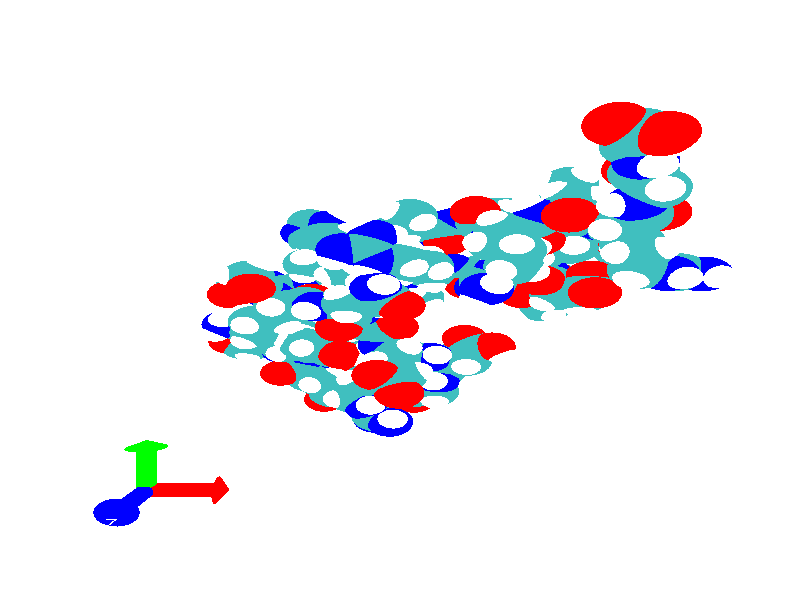 // 
// Molecular graphics export from VMD 1.9.3
// http://www.ks.uiuc.edu/Research/vmd/
// Requires POV-Ray 3.5 or later
// 
// POV 3.x input script : 30-76.pov 
// try povray +W669 +H834 -I30-76.pov -O30-76.pov.tga +P +X +A +FT +C
#if (version < 3.5) 
#error "VMD POV3DisplayDevice has been compiled for POV-Ray 3.5 or above.\nPlease upgrade POV-Ray or recompile VMD."
#end 
#declare VMD_clip_on=array[3] {0, 0, 0};
#declare VMD_clip=array[3];
#declare VMD_scaledclip=array[3];
#declare VMD_line_width=0.0020;
#macro VMDC ( C1 )
  texture { pigment { rgbt C1 }}
#end
#macro VMD_point (P1, R1, C1)
  #local T = texture { finish { ambient 1.0 diffuse 0.0 phong 0.0 specular 0.0 } pigment { C1 } }
  #if(VMD_clip_on[2])
  intersection {
    sphere {P1, R1 texture {T} #if(VMD_clip_on[1]) clipped_by {VMD_clip[1]} #end no_shadow}
    VMD_clip[2]
  }
  #else
  sphere {P1, R1 texture {T} #if(VMD_clip_on[1]) clipped_by {VMD_clip[1]} #end no_shadow}
  #end
#end
#macro VMD_line (P1, P2, C1)
  #local T = texture { finish { ambient 1.0 diffuse 0.0 phong 0.0 specular 0.0 } pigment { C1 } }
  #if(VMD_clip_on[2])
  intersection {
    cylinder {P1, P2, VMD_line_width texture {T} #if(VMD_clip_on[1]) clipped_by {VMD_clip[1]} #end no_shadow}
    VMD_clip[2]
  }
  #else
  cylinder {P1, P2, VMD_line_width texture {T} #if(VMD_clip_on[1]) clipped_by {VMD_clip[1]} #end no_shadow}
  #end
#end
#macro VMD_sphere (P1, R1, C1)
  #local T = texture { pigment { C1 } }
  #if(VMD_clip_on[2])
  intersection {
    sphere {P1, R1 texture {T} #if(VMD_clip_on[1]) clipped_by {VMD_clip[1]} #end no_shadow}
    VMD_clip[2]
  }
  #else
  sphere {P1, R1 texture {T} #if(VMD_clip_on[1]) clipped_by {VMD_clip[1]} #end no_shadow}
  #end
#end
#macro VMD_cylinder (P1, P2, R1, C1, O1)
  #local T = texture { pigment { C1 } }
  #if(VMD_clip_on[2])
  intersection {
    cylinder {P1, P2, R1 #if(O1) open #end texture {T} #if(VMD_clip_on[1]) clipped_by {VMD_clip[1]} #end no_shadow}
    VMD_clip[2]
  }
  #else
  cylinder {P1, P2, R1 #if(O1) open #end texture {T} #if(VMD_clip_on[1]) clipped_by {VMD_clip[1]} #end no_shadow}
  #end
#end
#macro VMD_cone (P1, P2, R1, C1)
  #local T = texture { pigment { C1 } }
  #if(VMD_clip_on[2])
  intersection {
    cone {P1, R1, P2, VMD_line_width texture {T} #if(VMD_clip_on[1]) clipped_by {VMD_clip[1]} #end no_shadow}
    VMD_clip[2]
  }
  #else
  cone {P1, R1, P2, VMD_line_width texture {T} #if(VMD_clip_on[1]) clipped_by {VMD_clip[1]} #end no_shadow}
  #end
#end
#macro VMD_triangle (P1, P2, P3, N1, N2, N3, C1)
  #local T = texture { pigment { C1 } }
  smooth_triangle {P1, N1, P2, N2, P3, N3 texture {T} #if(VMD_clip_on[1]) clipped_by {VMD_clip[1]} #end no_shadow}
#end
#macro VMD_tricolor (P1, P2, P3, N1, N2, N3, C1, C2, C3)
  #local NX = P2-P1;
  #local NY = P3-P1;
  #local NZ = vcross(NX, NY);
  #local T = texture { pigment {
    average pigment_map {
      [1 gradient x color_map {[0 rgb 0] [1 C2*3]}]
      [1 gradient y color_map {[0 rgb 0] [1 C3*3]}]
      [1 gradient z color_map {[0 rgb 0] [1 C1*3]}]
    }
    matrix <1.01,0,1,0,1.01,1,0,0,1,-.002,-.002,-1>
    matrix <NX.x,NX.y,NX.z,NY.x,NY.y,NY.z,NZ.x,NZ.y,NZ.z,P1.x,P1.y,P1.z>
  } }
  smooth_triangle {P1, N1, P2, N2, P3, N3 texture {T} #if(VMD_clip_on[1]) clipped_by {VMD_clip[1]} #end no_shadow}
#end
camera {
  up <0, 6.0000, 0>
  right <4.8129, 0, 0>
  location <0.0000, 0.0000, -2.0000>
  look_at <0.0000, 0.0000, -0.0000>
  direction <-0.0000, -0.0000, 4.0000>
}
light_source { 
  <-0.1000, 0.1000, -1.0000> 
  color rgb<1.000, 1.000, 1.000> 
  parallel 
  point_at <0.0, 0.0, 0.0> 
}
light_source { 
  <1.0000, 2.0000, -0.5000> 
  color rgb<1.000, 1.000, 1.000> 
  parallel 
  point_at <0.0, 0.0, 0.0> 
}
background {
  color rgb<1.000, 1.000, 1.000>
}
fog {
  distance 3.1250 
  fog_type 1 
  color rgb<1.000, 1.000, 1.000> 
} 
#default { texture {
 finish { ambient 0.000 diffuse 0.650 phong 0.1 phong_size 40.000 specular 0.500 }
} }
// VMD: Starting axes output.
VMD_cylinder(<-0.76205,-0.95,-0>,<-0.54955,-0.95,-0>0.0300,rgbt<1.000,0.000,0.000,0.000>,1)
VMD_triangle(<-0.54955041,-0.91527683,0.051966842>,<-0.54955041,-0.92608225,0.057742462>,<-0.51205039,-0.94999999,-0>,<-0.85749292,-0.28583845,-0.4277876>,<-0.85749292,-0.19688898,-0.47533205>,<-0.85639411,-0.24339278,-0.45535591>,rgbt<1.000,0.000,0.000,0.000>)
VMD_triangle(<-0.54955041,-0.91527683,0.051966842>,<-0.54955041,-0.92608225,0.057742462>,<-0.54955041,-0.94999999,-0>,<-0.99999994,0,-0>,<-0.99999994,0,-0>,<-0.99999994,0,-0>,rgbt<1.000,0.000,0.000,0.000>)
VMD_triangle(<-0.54955041,-0.92608225,0.057742462>,<-0.54955041,-0.93780684,0.061299071>,<-0.51205039,-0.94999999,-0>,<-0.85749292,-0.19688898,-0.47533205>,<-0.85749298,-0.10037322,-0.50460982>,<-0.85639399,-0.1498806,-0.49408996>,rgbt<1.000,0.000,0.000,0.000>)
VMD_triangle(<-0.54955041,-0.92608225,0.057742462>,<-0.54955041,-0.93780684,0.061299071>,<-0.54955041,-0.94999999,-0>,<-0.99999994,0,-0>,<-0.99999994,0,-0>,<-0.99999994,0,-0>,rgbt<1.000,0.000,0.000,0.000>)
VMD_triangle(<-0.54955041,-0.93780684,0.061299071>,<-0.54955041,-0.94999999,0.062499993>,<-0.51205039,-0.94999999,-0>,<-0.85749298,-0.10037322,-0.50460982>,<-0.85749286,-5.5951044e-09,-0.51449573>,<-0.85639405,-0.050608572,-0.51383638>,rgbt<1.000,0.000,0.000,0.000>)
VMD_triangle(<-0.54955041,-0.93780684,0.061299071>,<-0.54955041,-0.94999999,0.062499993>,<-0.54955041,-0.94999999,-0>,<-0.99999994,0,-0>,<-0.99999994,0,-0>,<-0.99999994,0,-0>,rgbt<1.000,0.000,0.000,0.000>)
VMD_triangle(<-0.54955041,-0.94999999,0.062499993>,<-0.54955041,-0.96219313,0.061299071>,<-0.51205039,-0.94999999,-0>,<-0.85749286,-5.5951044e-09,-0.51449573>,<-0.85749298,0.10037323,-0.50460982>,<-0.85639399,0.050608557,-0.51383638>,rgbt<1.000,0.000,0.000,0.000>)
VMD_triangle(<-0.54955041,-0.94999999,0.062499993>,<-0.54955041,-0.96219313,0.061299071>,<-0.54955041,-0.94999999,-0>,<-0.99999994,0,-0>,<-0.99999994,0,-0>,<-0.99999994,0,-0>,rgbt<1.000,0.000,0.000,0.000>)
VMD_triangle(<-0.54955041,-0.96219313,0.061299071>,<-0.54955041,-0.97391772,0.057742462>,<-0.51205039,-0.94999999,-0>,<-0.85749298,0.10037323,-0.50460982>,<-0.85749286,0.19688904,-0.47533205>,<-0.85639405,0.14988065,-0.49408999>,rgbt<1.000,0.000,0.000,0.000>)
VMD_triangle(<-0.54955041,-0.96219313,0.061299071>,<-0.54955041,-0.97391772,0.057742462>,<-0.54955041,-0.94999999,-0>,<-0.99999994,0,-0>,<-0.99999994,0,-0>,<-0.99999994,0,-0>,rgbt<1.000,0.000,0.000,0.000>)
VMD_triangle(<-0.54955041,-0.97391772,0.057742462>,<-0.54955041,-0.98472309,0.051966842>,<-0.51205039,-0.94999999,-0>,<-0.85749286,0.19688904,-0.47533205>,<-0.85749286,0.28583854,-0.42778766>,<-0.85639405,0.24339287,-0.45535594>,rgbt<1.000,0.000,0.000,0.000>)
VMD_triangle(<-0.54955041,-0.97391772,0.057742462>,<-0.54955041,-0.98472309,0.051966842>,<-0.54955041,-0.94999999,-0>,<-0.99999994,0,-0>,<-0.99999994,0,-0>,<-0.99999994,0,-0>,rgbt<1.000,0.000,0.000,0.000>)
VMD_triangle(<-0.54955041,-0.98472309,0.051966842>,<-0.54955041,-0.99419415,0.044194169>,<-0.51205039,-0.94999999,-0>,<-0.85749286,0.28583854,-0.42778766>,<-0.85749292,0.36380336,-0.36380357>,<-0.85639399,0.3275516,-0.39912295>,rgbt<1.000,0.000,0.000,0.000>)
VMD_triangle(<-0.54955041,-0.98472309,0.051966842>,<-0.54955041,-0.99419415,0.044194169>,<-0.54955041,-0.94999999,-0>,<-0.99999994,0,-0>,<-0.99999994,0,-0>,<-0.99999994,0,-0>,rgbt<1.000,0.000,0.000,0.000>)
VMD_triangle(<-0.54955041,-0.99419415,0.044194169>,<-0.54955041,-1.0019668,0.03472314>,<-0.51205039,-0.94999999,-0>,<-0.85749292,0.36380336,-0.36380357>,<-0.8574928,0.42778748,-0.28583848>,<-0.85639399,0.39912269,-0.32755175>,rgbt<1.000,0.000,0.000,0.000>)
VMD_triangle(<-0.54955041,-0.99419415,0.044194169>,<-0.54955041,-1.0019668,0.03472314>,<-0.54955041,-0.94999999,-0>,<-0.99999994,0,-0>,<-0.99999994,0,-0>,<-0.99999994,0,-0>,rgbt<1.000,0.000,0.000,0.000>)
VMD_triangle(<-0.54955041,-1.0019668,0.03472314>,<-0.54955041,-1.0077424,0.023917718>,<-0.51205039,-0.94999999,-0>,<-0.8574928,0.42778748,-0.28583848>,<-0.85749286,0.47533208,-0.19688906>,<-0.85639405,0.455356,-0.24339274>,rgbt<1.000,0.000,0.000,0.000>)
VMD_triangle(<-0.54955041,-1.0019668,0.03472314>,<-0.54955041,-1.0077424,0.023917718>,<-0.54955041,-0.94999999,-0>,<-0.99999994,0,-0>,<-0.99999994,0,-0>,<-0.99999994,0,-0>,rgbt<1.000,0.000,0.000,0.000>)
VMD_triangle(<-0.54955041,-1.0077424,0.023917718>,<-0.54955041,-1.011299,0.012193143>,<-0.51205039,-0.94999999,-0>,<-0.85749286,0.47533208,-0.19688906>,<-0.85749292,0.50460982,-0.10037328>,<-0.85639405,0.49408996,-0.14988077>,rgbt<1.000,0.000,0.000,0.000>)
VMD_triangle(<-0.54955041,-1.0077424,0.023917718>,<-0.54955041,-1.011299,0.012193143>,<-0.54955041,-0.94999999,-0>,<-0.99999994,0,-0>,<-0.99999994,0,-0>,<-0.99999994,0,-0>,rgbt<1.000,0.000,0.000,0.000>)
VMD_triangle(<-0.54955041,-1.011299,0.012193143>,<-0.54955041,-1.0124999,-1.8626451e-09>,<-0.51205039,-0.94999999,-0>,<-0.85749292,0.50460982,-0.10037328>,<-0.85749286,0.51449573,-1.1190209e-08>,<-0.85639399,0.51383638,-0.050608557>,rgbt<1.000,0.000,0.000,0.000>)
VMD_triangle(<-0.54955041,-1.011299,0.012193143>,<-0.54955041,-1.0124999,-1.8626451e-09>,<-0.54955041,-0.94999999,-0>,<-0.99999994,0,-0>,<-0.99999994,0,-0>,<-0.99999994,0,-0>,rgbt<1.000,0.000,0.000,0.000>)
VMD_triangle(<-0.54955041,-1.0124999,-1.8626451e-09>,<-0.54955041,-1.011299,-0.012193151>,<-0.51205039,-0.94999999,-0>,<-0.85749286,0.51449573,-1.1190209e-08>,<-0.85749298,0.50460988,0.10037316>,<-0.85639405,0.51383644,0.050608542>,rgbt<1.000,0.000,0.000,0.000>)
VMD_triangle(<-0.54955041,-1.0124999,-1.8626451e-09>,<-0.54955041,-1.011299,-0.012193151>,<-0.54955041,-0.94999999,-0>,<-0.99999994,0,-0>,<-0.99999994,0,-0>,<-0.99999994,0,-0>,rgbt<1.000,0.000,0.000,0.000>)
VMD_triangle(<-0.54955041,-1.011299,-0.012193151>,<-0.54955041,-1.0077424,-0.023917725>,<-0.51205039,-0.94999999,-0>,<-0.85749298,0.50460988,0.10037316>,<-0.85749304,0.47533202,0.19688903>,<-0.85639405,0.49408996,0.1498805>,rgbt<1.000,0.000,0.000,0.000>)
VMD_triangle(<-0.54955041,-1.011299,-0.012193151>,<-0.54955041,-1.0077424,-0.023917725>,<-0.54955041,-0.94999999,-0>,<-0.99999994,0,-0>,<-0.99999994,0,-0>,<-0.99999994,0,-0>,rgbt<1.000,0.000,0.000,0.000>)
VMD_triangle(<-0.54955041,-1.0077424,-0.023917725>,<-0.54955041,-1.0019668,-0.034723148>,<-0.51205039,-0.94999999,-0>,<-0.85749304,0.47533202,0.19688903>,<-0.85749292,0.42778742,0.28583866>,<-0.85639411,0.45535576,0.24339291>,rgbt<1.000,0.000,0.000,0.000>)
VMD_triangle(<-0.54955041,-1.0077424,-0.023917725>,<-0.54955041,-1.0019668,-0.034723148>,<-0.54955041,-0.94999999,-0>,<-0.99999994,0,-0>,<-0.99999994,0,-0>,<-0.99999994,0,-0>,rgbt<1.000,0.000,0.000,0.000>)
VMD_triangle(<-0.54955041,-1.0019668,-0.034723148>,<-0.54955041,-0.99419415,-0.044194184>,<-0.51205039,-0.94999999,-0>,<-0.85749292,0.42778742,0.28583866>,<-0.85749286,0.36380327,0.36380363>,<-0.85639393,0.39912269,0.32755181>,rgbt<1.000,0.000,0.000,0.000>)
VMD_triangle(<-0.54955041,-1.0019668,-0.034723148>,<-0.54955041,-0.99419415,-0.044194184>,<-0.54955041,-0.94999999,-0>,<-0.99999994,0,-0>,<-0.99999994,0,-0>,<-0.99999994,0,-0>,rgbt<1.000,0.000,0.000,0.000>)
VMD_triangle(<-0.54955041,-0.99419415,-0.044194184>,<-0.54955041,-0.98472309,-0.051966857>,<-0.51205039,-0.94999999,-0>,<-0.85749286,0.36380327,0.36380363>,<-0.85749286,0.28583831,0.42778772>,<-0.85639411,0.32755148,0.39912307>,rgbt<1.000,0.000,0.000,0.000>)
VMD_triangle(<-0.54955041,-0.99419415,-0.044194184>,<-0.54955041,-0.98472309,-0.051966857>,<-0.54955041,-0.94999999,-0>,<-0.99999994,0,-0>,<-0.99999994,0,-0>,<-0.99999994,0,-0>,rgbt<1.000,0.000,0.000,0.000>)
VMD_triangle(<-0.54955041,-0.98472309,-0.051966857>,<-0.54955041,-0.97391766,-0.057742476>,<-0.51205039,-0.94999999,-0>,<-0.85749286,0.28583831,0.42778772>,<-0.85749286,0.19688876,0.47533217>,<-0.85639405,0.24339262,0.45535606>,rgbt<1.000,0.000,0.000,0.000>)
VMD_triangle(<-0.54955041,-0.98472309,-0.051966857>,<-0.54955041,-0.97391766,-0.057742476>,<-0.54955041,-0.94999999,-0>,<-0.99999994,0,-0>,<-0.99999994,0,-0>,<-0.99999994,0,-0>,rgbt<1.000,0.000,0.000,0.000>)
VMD_triangle(<-0.54955041,-0.97391766,-0.057742476>,<-0.54955041,-0.96219307,-0.061299078>,<-0.51205039,-0.94999999,-0>,<-0.85749286,0.19688876,0.47533217>,<-0.85749286,0.10037292,0.50460988>,<-0.85639405,0.1498803,0.49409008>,rgbt<1.000,0.000,0.000,0.000>)
VMD_triangle(<-0.54955041,-0.97391766,-0.057742476>,<-0.54955041,-0.96219307,-0.061299078>,<-0.54955041,-0.94999999,-0>,<-0.99999994,0,-0>,<-0.99999994,0,-0>,<-0.99999994,0,-0>,rgbt<1.000,0.000,0.000,0.000>)
VMD_triangle(<-0.54955041,-0.96219307,-0.061299078>,<-0.54955041,-0.94999993,-0.062499993>,<-0.51205039,-0.94999999,-0>,<-0.85749286,0.10037292,0.50460988>,<-0.85749286,-2.6483497e-07,0.51449573>,<-0.85639405,0.050608281,0.51383644>,rgbt<1.000,0.000,0.000,0.000>)
VMD_triangle(<-0.54955041,-0.96219307,-0.061299078>,<-0.54955041,-0.94999993,-0.062499993>,<-0.54955041,-0.94999999,-0>,<-0.99999994,0,-0>,<-0.99999994,0,-0>,<-0.99999994,0,-0>,rgbt<1.000,0.000,0.000,0.000>)
VMD_triangle(<-0.54955041,-0.94999993,-0.062499993>,<-0.54955041,-0.93780679,-0.061299063>,<-0.51205039,-0.94999999,-0>,<-0.85749286,-2.6483497e-07,0.51449573>,<-0.85749298,-0.10037369,0.50460976>,<-0.85639405,-0.050608814,0.51383638>,rgbt<1.000,0.000,0.000,0.000>)
VMD_triangle(<-0.54955041,-0.94999993,-0.062499993>,<-0.54955041,-0.93780679,-0.061299063>,<-0.54955041,-0.94999999,-0>,<-0.99999994,0,-0>,<-0.99999994,0,-0>,<-0.99999994,0,-0>,rgbt<1.000,0.000,0.000,0.000>)
VMD_triangle(<-0.54955041,-0.93780679,-0.061299063>,<-0.54955041,-0.92608225,-0.057742439>,<-0.51205039,-0.94999999,-0>,<-0.85749298,-0.10037369,0.50460976>,<-0.85749286,-0.19688949,0.47533187>,<-0.85639405,-0.14988129,0.49408984>,rgbt<1.000,0.000,0.000,0.000>)
VMD_triangle(<-0.54955041,-0.93780679,-0.061299063>,<-0.54955041,-0.92608225,-0.057742439>,<-0.54955041,-0.94999999,-0>,<-0.99999994,0,-0>,<-0.99999994,0,-0>,<-0.99999994,0,-0>,rgbt<1.000,0.000,0.000,0.000>)
VMD_triangle(<-0.54955041,-0.92608225,-0.057742439>,<-0.54955041,-0.91527683,-0.051966809>,<-0.51205039,-0.94999999,-0>,<-0.85749286,-0.19688949,0.47533187>,<-0.8574928,-0.28583875,0.42778727>,<-0.85639399,-0.24339311,0.4553557>,rgbt<1.000,0.000,0.000,0.000>)
VMD_triangle(<-0.54955041,-0.92608225,-0.057742439>,<-0.54955041,-0.91527683,-0.051966809>,<-0.54955041,-0.94999999,-0>,<-0.99999994,0,-0>,<-0.99999994,0,-0>,<-0.99999994,0,-0>,rgbt<1.000,0.000,0.000,0.000>)
VMD_triangle(<-0.54955041,-0.91527683,-0.051966809>,<-0.54955041,-0.90580577,-0.044194125>,<-0.51205039,-0.94999999,-0>,<-0.8574928,-0.28583875,0.42778727>,<-0.85749286,-0.36380371,0.36380306>,<-0.85639399,-0.32755187,0.39912254>,rgbt<1.000,0.000,0.000,0.000>)
VMD_triangle(<-0.54955041,-0.91527683,-0.051966809>,<-0.54955041,-0.90580577,-0.044194125>,<-0.54955041,-0.94999999,-0>,<-0.99999994,0,-0>,<-0.99999994,0,-0>,<-0.99999994,0,-0>,rgbt<1.000,0.000,0.000,0.000>)
VMD_triangle(<-0.54955041,-0.90580577,-0.044194125>,<-0.54955041,-0.89803308,-0.034723077>,<-0.51205039,-0.94999999,-0>,<-0.85749286,-0.36380371,0.36380306>,<-0.85749292,-0.4277879,0.28583801>,<-0.85639405,-0.39912319,0.32755128>,rgbt<1.000,0.000,0.000,0.000>)
VMD_triangle(<-0.54955041,-0.90580577,-0.044194125>,<-0.54955041,-0.89803308,-0.034723077>,<-0.54955041,-0.94999999,-0>,<-0.99999994,0,-0>,<-0.99999994,0,-0>,<-0.99999994,0,-0>,rgbt<1.000,0.000,0.000,0.000>)
VMD_triangle(<-0.54955041,-0.89803308,-0.034723077>,<-0.54955041,-0.89225751,-0.023917641>,<-0.51205039,-0.94999999,-0>,<-0.85749292,-0.4277879,0.28583801>,<-0.85749286,-0.47533229,0.19688842>,<-0.85639411,-0.45535621,0.24339221>,rgbt<1.000,0.000,0.000,0.000>)
VMD_triangle(<-0.54955041,-0.89803308,-0.034723077>,<-0.54955041,-0.89225751,-0.023917641>,<-0.54955041,-0.94999999,-0>,<-0.99999994,0,-0>,<-0.99999994,0,-0>,<-0.99999994,0,-0>,rgbt<1.000,0.000,0.000,0.000>)
VMD_triangle(<-0.54955041,-0.89225751,-0.023917641>,<-0.54955041,-0.8887009,-0.012193067>,<-0.51205039,-0.94999999,-0>,<-0.85749286,-0.47533229,0.19688842>,<-0.85749298,-0.50461,0.10037266>,<-0.85639405,-0.49409017,0.14988004>,rgbt<1.000,0.000,0.000,0.000>)
VMD_triangle(<-0.54955041,-0.89225751,-0.023917641>,<-0.54955041,-0.8887009,-0.012193067>,<-0.54955041,-0.94999999,-0>,<-0.99999994,0,-0>,<-0.99999994,0,-0>,<-0.99999994,0,-0>,rgbt<1.000,0.000,0.000,0.000>)
VMD_triangle(<-0.54955041,-0.8887009,-0.012193067>,<-0.54955041,-0.88749999,8.3819032e-08>,<-0.51205039,-0.94999999,-0>,<-0.85749298,-0.50461,0.10037266>,<-0.85749286,-0.51449573,-6.6581742e-07>,<-0.85639405,-0.5138365,0.05060802>,rgbt<1.000,0.000,0.000,0.000>)
VMD_triangle(<-0.54955041,-0.8887009,-0.012193067>,<-0.54955041,-0.88749999,8.3819032e-08>,<-0.54955041,-0.94999999,-0>,<-0.99999994,0,-0>,<-0.99999994,0,-0>,<-0.99999994,0,-0>,rgbt<1.000,0.000,0.000,0.000>)
VMD_triangle(<-0.54955041,-0.88749999,8.3819032e-08>,<-0.54955041,-0.88870096,0.012193227>,<-0.51205039,-0.94999999,-0>,<-0.85749286,-0.51449573,-6.6581742e-07>,<-0.85749298,-0.50460976,-0.10037381>,<-0.85639399,-0.51383632,-0.050609343>,rgbt<1.000,0.000,0.000,0.000>)
VMD_triangle(<-0.54955041,-0.88749999,8.3819032e-08>,<-0.54955041,-0.88870096,0.012193227>,<-0.54955041,-0.94999999,-0>,<-0.99999994,0,-0>,<-0.99999994,0,-0>,<-0.99999994,0,-0>,rgbt<1.000,0.000,0.000,0.000>)
VMD_triangle(<-0.54955041,-0.88870096,0.012193227>,<-0.54955041,-0.89225757,0.023917798>,<-0.51205039,-0.94999999,-0>,<-0.85749298,-0.50460976,-0.10037381>,<-0.85749298,-0.4753319,-0.19688962>,<-0.85639411,-0.49408984,-0.14988102>,rgbt<1.000,0.000,0.000,0.000>)
VMD_triangle(<-0.54955041,-0.88870096,0.012193227>,<-0.54955041,-0.89225757,0.023917798>,<-0.54955041,-0.94999999,-0>,<-0.99999994,0,-0>,<-0.99999994,0,-0>,<-0.99999994,0,-0>,rgbt<1.000,0.000,0.000,0.000>)
VMD_triangle(<-0.54955041,-0.89225757,0.023917798>,<-0.54955041,-0.8980332,0.034723215>,<-0.51205039,-0.94999999,-0>,<-0.85749298,-0.4753319,-0.19688962>,<-0.85749286,-0.4277871,-0.2858392>,<-0.85639411,-0.45535564,-0.2433936>,rgbt<1.000,0.000,0.000,0.000>)
VMD_triangle(<-0.54955041,-0.89225757,0.023917798>,<-0.54955041,-0.8980332,0.034723215>,<-0.54955041,-0.94999999,-0>,<-0.99999994,0,-0>,<-0.99999994,0,-0>,<-0.99999994,0,-0>,rgbt<1.000,0.000,0.000,0.000>)
VMD_triangle(<-0.54955041,-0.8980332,0.034723215>,<-0.54955041,-0.90580589,0.04419424>,<-0.51205039,-0.94999999,-0>,<-0.85749286,-0.4277871,-0.2858392>,<-0.85749298,-0.36380282,-0.36380407>,<-0.85639405,-0.39912227,-0.32755232>,rgbt<1.000,0.000,0.000,0.000>)
VMD_triangle(<-0.54955041,-0.8980332,0.034723215>,<-0.54955041,-0.90580589,0.04419424>,<-0.54955041,-0.94999999,-0>,<-0.99999994,0,-0>,<-0.99999994,0,-0>,<-0.99999994,0,-0>,rgbt<1.000,0.000,0.000,0.000>)
VMD_triangle(<-0.54955041,-0.90580589,0.04419424>,<-0.54955041,-0.91527694,0.051966902>,<-0.51205039,-0.94999999,-0>,<-0.85749298,-0.36380282,-0.36380407>,<-0.85749286,-0.2858378,-0.42778811>,<-0.85639405,-0.32755092,-0.39912337>,rgbt<1.000,0.000,0.000,0.000>)
VMD_triangle(<-0.54955041,-0.90580589,0.04419424>,<-0.54955041,-0.91527694,0.051966902>,<-0.54955041,-0.94999999,-0>,<-0.99999994,0,-0>,<-0.99999994,0,-0>,<-0.99999994,0,-0>,rgbt<1.000,0.000,0.000,0.000>)
VMD_cylinder(<-0.76205,-0.95,-0>,<-0.76205,-0.7375,-0>0.0300,rgbt<0.000,1.000,0.000,0.000>,1)
VMD_triangle(<-0.79677355,-0.73749995,0.051966842>,<-0.78596812,-0.73749995,0.057742462>,<-0.76205039,-0.69999999,-0>,<0.28583845,-0.85749292,-0.4277876>,<0.19688901,-0.85749298,-0.47533208>,<0.24339278,-0.85639411,-0.45535591>,rgbt<0.000,1.000,0.000,0.000>)
VMD_triangle(<-0.79677355,-0.73749995,0.051966842>,<-0.78596812,-0.73749995,0.057742462>,<-0.76205039,-0.73749995,-0>,<0,-0.99999994,-0>,<0,-0.99999994,-0>,<0,-0.99999994,-0>,rgbt<0.000,1.000,0.000,0.000>)
VMD_triangle(<-0.78596812,-0.73749995,0.057742462>,<-0.77424353,-0.73749995,0.061299071>,<-0.76205039,-0.69999999,-0>,<0.19688901,-0.85749298,-0.47533208>,<0.10037322,-0.85749298,-0.50460982>,<0.1498806,-0.85639399,-0.49408996>,rgbt<0.000,1.000,0.000,0.000>)
VMD_triangle(<-0.78596812,-0.73749995,0.057742462>,<-0.77424353,-0.73749995,0.061299071>,<-0.76205039,-0.73749995,-0>,<0,-0.99999994,-0>,<0,-0.99999994,-0>,<0,-0.99999994,-0>,rgbt<0.000,1.000,0.000,0.000>)
VMD_triangle(<-0.77424353,-0.73749995,0.061299071>,<-0.76205039,-0.73749995,0.062499993>,<-0.76205039,-0.69999999,-0>,<0.10037322,-0.85749298,-0.50460982>,<5.5951044e-09,-0.85749286,-0.51449573>,<0.050608572,-0.85639405,-0.51383638>,rgbt<0.000,1.000,0.000,0.000>)
VMD_triangle(<-0.77424353,-0.73749995,0.061299071>,<-0.76205039,-0.73749995,0.062499993>,<-0.76205039,-0.73749995,-0>,<0,-0.99999994,-0>,<0,-0.99999994,-0>,<0,-0.99999994,-0>,rgbt<0.000,1.000,0.000,0.000>)
VMD_triangle(<-0.76205039,-0.73749995,0.062499993>,<-0.74985725,-0.73749995,0.061299071>,<-0.76205039,-0.69999999,-0>,<5.5951044e-09,-0.85749286,-0.51449573>,<-0.10037323,-0.85749298,-0.50460982>,<-0.050608557,-0.85639399,-0.51383638>,rgbt<0.000,1.000,0.000,0.000>)
VMD_triangle(<-0.76205039,-0.73749995,0.062499993>,<-0.74985725,-0.73749995,0.061299071>,<-0.76205039,-0.73749995,-0>,<0,-0.99999994,-0>,<0,-0.99999994,-0>,<0,-0.99999994,-0>,rgbt<0.000,1.000,0.000,0.000>)
VMD_triangle(<-0.74985725,-0.73749995,0.061299071>,<-0.73813266,-0.73749995,0.057742462>,<-0.76205039,-0.69999999,-0>,<-0.10037323,-0.85749298,-0.50460982>,<-0.19688904,-0.85749286,-0.47533205>,<-0.14988065,-0.85639405,-0.49408999>,rgbt<0.000,1.000,0.000,0.000>)
VMD_triangle(<-0.74985725,-0.73749995,0.061299071>,<-0.73813266,-0.73749995,0.057742462>,<-0.76205039,-0.73749995,-0>,<0,-0.99999994,-0>,<0,-0.99999994,-0>,<0,-0.99999994,-0>,rgbt<0.000,1.000,0.000,0.000>)
VMD_triangle(<-0.73813266,-0.73749995,0.057742462>,<-0.72732729,-0.73749995,0.051966842>,<-0.76205039,-0.69999999,-0>,<-0.19688904,-0.85749286,-0.47533205>,<-0.28583854,-0.85749286,-0.42778766>,<-0.24339287,-0.85639405,-0.45535594>,rgbt<0.000,1.000,0.000,0.000>)
VMD_triangle(<-0.73813266,-0.73749995,0.057742462>,<-0.72732729,-0.73749995,0.051966842>,<-0.76205039,-0.73749995,-0>,<0,-0.99999994,-0>,<0,-0.99999994,-0>,<0,-0.99999994,-0>,rgbt<0.000,1.000,0.000,0.000>)
VMD_triangle(<-0.72732729,-0.73749995,0.051966842>,<-0.71785623,-0.73749995,0.044194169>,<-0.76205039,-0.69999999,-0>,<-0.28583854,-0.85749286,-0.42778766>,<-0.36380336,-0.85749292,-0.36380357>,<-0.3275516,-0.85639399,-0.39912295>,rgbt<0.000,1.000,0.000,0.000>)
VMD_triangle(<-0.72732729,-0.73749995,0.051966842>,<-0.71785623,-0.73749995,0.044194169>,<-0.76205039,-0.73749995,-0>,<0,-0.99999994,-0>,<0,-0.99999994,-0>,<0,-0.99999994,-0>,rgbt<0.000,1.000,0.000,0.000>)
VMD_triangle(<-0.71785623,-0.73749995,0.044194169>,<-0.71008354,-0.73749995,0.03472314>,<-0.76205039,-0.69999999,-0>,<-0.36380336,-0.85749292,-0.36380357>,<-0.42778757,-0.85749298,-0.28583854>,<-0.39912269,-0.85639399,-0.32755175>,rgbt<0.000,1.000,0.000,0.000>)
VMD_triangle(<-0.71785623,-0.73749995,0.044194169>,<-0.71008354,-0.73749995,0.03472314>,<-0.76205039,-0.73749995,-0>,<0,-0.99999994,-0>,<0,-0.99999994,-0>,<0,-0.99999994,-0>,rgbt<0.000,1.000,0.000,0.000>)
VMD_triangle(<-0.71008354,-0.73749995,0.03472314>,<-0.70430791,-0.73749995,0.023917718>,<-0.76205039,-0.69999999,-0>,<-0.42778757,-0.85749298,-0.28583854>,<-0.47533205,-0.85749286,-0.19688904>,<-0.455356,-0.85639405,-0.24339274>,rgbt<0.000,1.000,0.000,0.000>)
VMD_triangle(<-0.71008354,-0.73749995,0.03472314>,<-0.70430791,-0.73749995,0.023917718>,<-0.76205039,-0.73749995,-0>,<0,-0.99999994,-0>,<0,-0.99999994,-0>,<0,-0.99999994,-0>,rgbt<0.000,1.000,0.000,0.000>)
VMD_triangle(<-0.70430791,-0.73749995,0.023917718>,<-0.7007513,-0.73749995,0.012193143>,<-0.76205039,-0.69999999,-0>,<-0.47533205,-0.85749286,-0.19688904>,<-0.50460982,-0.85749298,-0.10037329>,<-0.4940899,-0.85639399,-0.14988075>,rgbt<0.000,1.000,0.000,0.000>)
VMD_triangle(<-0.70430791,-0.73749995,0.023917718>,<-0.7007513,-0.73749995,0.012193143>,<-0.76205039,-0.73749995,-0>,<0,-0.99999994,-0>,<0,-0.99999994,-0>,<0,-0.99999994,-0>,rgbt<0.000,1.000,0.000,0.000>)
VMD_triangle(<-0.7007513,-0.73749995,0.012193143>,<-0.69955039,-0.73749995,-1.8626451e-09>,<-0.76205039,-0.69999999,-0>,<-0.50460982,-0.85749298,-0.10037329>,<-0.51449573,-0.85749286,-1.1190209e-08>,<-0.51383638,-0.85639399,-0.050608557>,rgbt<0.000,1.000,0.000,0.000>)
VMD_triangle(<-0.7007513,-0.73749995,0.012193143>,<-0.69955039,-0.73749995,-1.8626451e-09>,<-0.76205039,-0.73749995,-0>,<0,-0.99999994,-0>,<0,-0.99999994,-0>,<0,-0.99999994,-0>,rgbt<0.000,1.000,0.000,0.000>)
VMD_triangle(<-0.69955039,-0.73749995,-1.8626451e-09>,<-0.7007513,-0.73749995,-0.012193151>,<-0.76205039,-0.69999999,-0>,<-0.51449573,-0.85749286,-1.1190209e-08>,<-0.50460988,-0.85749298,0.10037316>,<-0.51383644,-0.85639405,0.050608542>,rgbt<0.000,1.000,0.000,0.000>)
VMD_triangle(<-0.69955039,-0.73749995,-1.8626451e-09>,<-0.7007513,-0.73749995,-0.012193151>,<-0.76205039,-0.73749995,-0>,<0,-0.99999994,-0>,<0,-0.99999994,-0>,<0,-0.99999994,-0>,rgbt<0.000,1.000,0.000,0.000>)
VMD_triangle(<-0.7007513,-0.73749995,-0.012193151>,<-0.70430791,-0.73749995,-0.023917725>,<-0.76205039,-0.69999999,-0>,<-0.50460988,-0.85749298,0.10037316>,<-0.47533202,-0.85749304,0.19688903>,<-0.49408996,-0.85639405,0.1498805>,rgbt<0.000,1.000,0.000,0.000>)
VMD_triangle(<-0.7007513,-0.73749995,-0.012193151>,<-0.70430791,-0.73749995,-0.023917725>,<-0.76205039,-0.73749995,-0>,<0,-0.99999994,-0>,<0,-0.99999994,-0>,<0,-0.99999994,-0>,rgbt<0.000,1.000,0.000,0.000>)
VMD_triangle(<-0.70430791,-0.73749995,-0.023917725>,<-0.71008354,-0.73749995,-0.034723148>,<-0.76205039,-0.69999999,-0>,<-0.47533202,-0.85749304,0.19688903>,<-0.42778742,-0.85749292,0.28583866>,<-0.45535576,-0.85639411,0.24339291>,rgbt<0.000,1.000,0.000,0.000>)
VMD_triangle(<-0.70430791,-0.73749995,-0.023917725>,<-0.71008354,-0.73749995,-0.034723148>,<-0.76205039,-0.73749995,-0>,<0,-0.99999994,-0>,<0,-0.99999994,-0>,<0,-0.99999994,-0>,rgbt<0.000,1.000,0.000,0.000>)
VMD_triangle(<-0.71008354,-0.73749995,-0.034723148>,<-0.71785623,-0.73749995,-0.044194184>,<-0.76205039,-0.69999999,-0>,<-0.42778742,-0.85749292,0.28583866>,<-0.3638033,-0.85749286,0.36380363>,<-0.39912269,-0.85639393,0.32755181>,rgbt<0.000,1.000,0.000,0.000>)
VMD_triangle(<-0.71008354,-0.73749995,-0.034723148>,<-0.71785623,-0.73749995,-0.044194184>,<-0.76205039,-0.73749995,-0>,<0,-0.99999994,-0>,<0,-0.99999994,-0>,<0,-0.99999994,-0>,rgbt<0.000,1.000,0.000,0.000>)
VMD_triangle(<-0.71785623,-0.73749995,-0.044194184>,<-0.72732729,-0.73749995,-0.051966857>,<-0.76205039,-0.69999999,-0>,<-0.3638033,-0.85749286,0.36380363>,<-0.28583837,-0.85749292,0.42778778>,<-0.32755148,-0.85639399,0.39912304>,rgbt<0.000,1.000,0.000,0.000>)
VMD_triangle(<-0.71785623,-0.73749995,-0.044194184>,<-0.72732729,-0.73749995,-0.051966857>,<-0.76205039,-0.73749995,-0>,<0,-0.99999994,-0>,<0,-0.99999994,-0>,<0,-0.99999994,-0>,rgbt<0.000,1.000,0.000,0.000>)
VMD_triangle(<-0.72732729,-0.73749995,-0.051966857>,<-0.73813272,-0.73749995,-0.057742476>,<-0.76205039,-0.69999999,-0>,<-0.28583837,-0.85749292,0.42778778>,<-0.19688876,-0.85749286,0.47533217>,<-0.24339262,-0.85639405,0.45535606>,rgbt<0.000,1.000,0.000,0.000>)
VMD_triangle(<-0.72732729,-0.73749995,-0.051966857>,<-0.73813272,-0.73749995,-0.057742476>,<-0.76205039,-0.73749995,-0>,<0,-0.99999994,-0>,<0,-0.99999994,-0>,<0,-0.99999994,-0>,rgbt<0.000,1.000,0.000,0.000>)
VMD_triangle(<-0.73813272,-0.73749995,-0.057742476>,<-0.74985731,-0.73749995,-0.061299078>,<-0.76205039,-0.69999999,-0>,<-0.19688876,-0.85749286,0.47533217>,<-0.10037292,-0.85749286,0.50460988>,<-0.1498803,-0.85639405,0.49409008>,rgbt<0.000,1.000,0.000,0.000>)
VMD_triangle(<-0.73813272,-0.73749995,-0.057742476>,<-0.74985731,-0.73749995,-0.061299078>,<-0.76205039,-0.73749995,-0>,<0,-0.99999994,-0>,<0,-0.99999994,-0>,<0,-0.99999994,-0>,rgbt<0.000,1.000,0.000,0.000>)
VMD_triangle(<-0.74985731,-0.73749995,-0.061299078>,<-0.76205045,-0.73749995,-0.062499993>,<-0.76205039,-0.69999999,-0>,<-0.10037292,-0.85749286,0.50460988>,<2.6483497e-07,-0.85749286,0.51449573>,<-0.050608281,-0.85639405,0.51383644>,rgbt<0.000,1.000,0.000,0.000>)
VMD_triangle(<-0.74985731,-0.73749995,-0.061299078>,<-0.76205045,-0.73749995,-0.062499993>,<-0.76205039,-0.73749995,-0>,<0,-0.99999994,-0>,<0,-0.99999994,-0>,<0,-0.99999994,-0>,rgbt<0.000,1.000,0.000,0.000>)
VMD_triangle(<-0.76205045,-0.73749995,-0.062499993>,<-0.77424359,-0.73749995,-0.061299063>,<-0.76205039,-0.69999999,-0>,<2.6483497e-07,-0.85749286,0.51449573>,<0.10037368,-0.85749286,0.5046097>,<0.050608814,-0.85639405,0.51383638>,rgbt<0.000,1.000,0.000,0.000>)
VMD_triangle(<-0.76205045,-0.73749995,-0.062499993>,<-0.77424359,-0.73749995,-0.061299063>,<-0.76205039,-0.73749995,-0>,<0,-0.99999994,-0>,<0,-0.99999994,-0>,<0,-0.99999994,-0>,rgbt<0.000,1.000,0.000,0.000>)
VMD_triangle(<-0.77424359,-0.73749995,-0.061299063>,<-0.78596812,-0.73749995,-0.057742439>,<-0.76205039,-0.69999999,-0>,<0.10037368,-0.85749286,0.5046097>,<0.19688949,-0.85749286,0.47533187>,<0.14988129,-0.85639405,0.49408984>,rgbt<0.000,1.000,0.000,0.000>)
VMD_triangle(<-0.77424359,-0.73749995,-0.061299063>,<-0.78596812,-0.73749995,-0.057742439>,<-0.76205039,-0.73749995,-0>,<0,-0.99999994,-0>,<0,-0.99999994,-0>,<0,-0.99999994,-0>,rgbt<0.000,1.000,0.000,0.000>)
VMD_triangle(<-0.78596812,-0.73749995,-0.057742439>,<-0.79677355,-0.73749995,-0.051966809>,<-0.76205039,-0.69999999,-0>,<0.19688949,-0.85749286,0.47533187>,<0.28583875,-0.8574928,0.42778727>,<0.24339311,-0.85639399,0.4553557>,rgbt<0.000,1.000,0.000,0.000>)
VMD_triangle(<-0.78596812,-0.73749995,-0.057742439>,<-0.79677355,-0.73749995,-0.051966809>,<-0.76205039,-0.73749995,-0>,<0,-0.99999994,-0>,<0,-0.99999994,-0>,<0,-0.99999994,-0>,rgbt<0.000,1.000,0.000,0.000>)
VMD_triangle(<-0.79677355,-0.73749995,-0.051966809>,<-0.80624461,-0.73749995,-0.044194125>,<-0.76205039,-0.69999999,-0>,<0.28583875,-0.8574928,0.42778727>,<0.36380371,-0.85749286,0.36380306>,<0.32755187,-0.85639399,0.39912254>,rgbt<0.000,1.000,0.000,0.000>)
VMD_triangle(<-0.79677355,-0.73749995,-0.051966809>,<-0.80624461,-0.73749995,-0.044194125>,<-0.76205039,-0.73749995,-0>,<0,-0.99999994,-0>,<0,-0.99999994,-0>,<0,-0.99999994,-0>,rgbt<0.000,1.000,0.000,0.000>)
VMD_triangle(<-0.80624461,-0.73749995,-0.044194125>,<-0.8140173,-0.73749995,-0.034723077>,<-0.76205039,-0.69999999,-0>,<0.36380371,-0.85749286,0.36380306>,<0.4277879,-0.85749292,0.28583801>,<0.39912319,-0.85639405,0.32755128>,rgbt<0.000,1.000,0.000,0.000>)
VMD_triangle(<-0.80624461,-0.73749995,-0.044194125>,<-0.8140173,-0.73749995,-0.034723077>,<-0.76205039,-0.73749995,-0>,<0,-0.99999994,-0>,<0,-0.99999994,-0>,<0,-0.99999994,-0>,rgbt<0.000,1.000,0.000,0.000>)
VMD_triangle(<-0.8140173,-0.73749995,-0.034723077>,<-0.81979287,-0.73749995,-0.023917641>,<-0.76205039,-0.69999999,-0>,<0.4277879,-0.85749292,0.28583801>,<0.47533229,-0.85749286,0.19688842>,<0.45535621,-0.85639411,0.24339221>,rgbt<0.000,1.000,0.000,0.000>)
VMD_triangle(<-0.8140173,-0.73749995,-0.034723077>,<-0.81979287,-0.73749995,-0.023917641>,<-0.76205039,-0.73749995,-0>,<0,-0.99999994,-0>,<0,-0.99999994,-0>,<0,-0.99999994,-0>,rgbt<0.000,1.000,0.000,0.000>)
VMD_triangle(<-0.81979287,-0.73749995,-0.023917641>,<-0.82334948,-0.73749995,-0.012193067>,<-0.76205039,-0.69999999,-0>,<0.47533229,-0.85749286,0.19688842>,<0.50461,-0.85749298,0.10037266>,<0.49409017,-0.85639405,0.14988004>,rgbt<0.000,1.000,0.000,0.000>)
VMD_triangle(<-0.81979287,-0.73749995,-0.023917641>,<-0.82334948,-0.73749995,-0.012193067>,<-0.76205039,-0.73749995,-0>,<0,-0.99999994,-0>,<0,-0.99999994,-0>,<0,-0.99999994,-0>,rgbt<0.000,1.000,0.000,0.000>)
VMD_triangle(<-0.82334948,-0.73749995,-0.012193067>,<-0.82455039,-0.73749995,8.3819032e-08>,<-0.76205039,-0.69999999,-0>,<0.50461,-0.85749298,0.10037266>,<0.51449573,-0.85749286,-6.6581742e-07>,<0.5138365,-0.85639405,0.05060802>,rgbt<0.000,1.000,0.000,0.000>)
VMD_triangle(<-0.82334948,-0.73749995,-0.012193067>,<-0.82455039,-0.73749995,8.3819032e-08>,<-0.76205039,-0.73749995,-0>,<0,-0.99999994,-0>,<0,-0.99999994,-0>,<0,-0.99999994,-0>,rgbt<0.000,1.000,0.000,0.000>)
VMD_triangle(<-0.82455039,-0.73749995,8.3819032e-08>,<-0.82334948,-0.73749995,0.012193227>,<-0.76205039,-0.69999999,-0>,<0.51449573,-0.85749286,-6.6581742e-07>,<0.5046097,-0.85749292,-0.1003738>,<0.51383632,-0.85639399,-0.050609343>,rgbt<0.000,1.000,0.000,0.000>)
VMD_triangle(<-0.82455039,-0.73749995,8.3819032e-08>,<-0.82334948,-0.73749995,0.012193227>,<-0.76205039,-0.73749995,-0>,<0,-0.99999994,-0>,<0,-0.99999994,-0>,<0,-0.99999994,-0>,rgbt<0.000,1.000,0.000,0.000>)
VMD_triangle(<-0.82334948,-0.73749995,0.012193227>,<-0.81979281,-0.73749995,0.023917798>,<-0.76205039,-0.69999999,-0>,<0.5046097,-0.85749292,-0.1003738>,<0.47533184,-0.85749298,-0.19688962>,<0.49408987,-0.85639417,-0.14988104>,rgbt<0.000,1.000,0.000,0.000>)
VMD_triangle(<-0.82334948,-0.73749995,0.012193227>,<-0.81979281,-0.73749995,0.023917798>,<-0.76205039,-0.73749995,-0>,<0,-0.99999994,-0>,<0,-0.99999994,-0>,<0,-0.99999994,-0>,rgbt<0.000,1.000,0.000,0.000>)
VMD_triangle(<-0.81979281,-0.73749995,0.023917798>,<-0.81401718,-0.73749995,0.034723215>,<-0.76205039,-0.69999999,-0>,<0.47533184,-0.85749298,-0.19688962>,<0.4277871,-0.85749286,-0.2858392>,<0.45535564,-0.85639411,-0.2433936>,rgbt<0.000,1.000,0.000,0.000>)
VMD_triangle(<-0.81979281,-0.73749995,0.023917798>,<-0.81401718,-0.73749995,0.034723215>,<-0.76205039,-0.73749995,-0>,<0,-0.99999994,-0>,<0,-0.99999994,-0>,<0,-0.99999994,-0>,rgbt<0.000,1.000,0.000,0.000>)
VMD_triangle(<-0.81401718,-0.73749995,0.034723215>,<-0.80624449,-0.73749995,0.04419424>,<-0.76205039,-0.69999999,-0>,<0.4277871,-0.85749286,-0.2858392>,<0.36380276,-0.85749286,-0.36380404>,<0.39912227,-0.85639405,-0.32755232>,rgbt<0.000,1.000,0.000,0.000>)
VMD_triangle(<-0.81401718,-0.73749995,0.034723215>,<-0.80624449,-0.73749995,0.04419424>,<-0.76205039,-0.73749995,-0>,<0,-0.99999994,-0>,<0,-0.99999994,-0>,<0,-0.99999994,-0>,rgbt<0.000,1.000,0.000,0.000>)
VMD_triangle(<-0.80624449,-0.73749995,0.04419424>,<-0.79677343,-0.73749995,0.051966902>,<-0.76205039,-0.69999999,-0>,<0.36380276,-0.85749286,-0.36380404>,<0.28583777,-0.85749286,-0.42778808>,<0.32755089,-0.85639405,-0.39912337>,rgbt<0.000,1.000,0.000,0.000>)
VMD_triangle(<-0.80624449,-0.73749995,0.04419424>,<-0.79677343,-0.73749995,0.051966902>,<-0.76205039,-0.73749995,-0>,<0,-0.99999994,-0>,<0,-0.99999994,-0>,<0,-0.99999994,-0>,rgbt<0.000,1.000,0.000,0.000>)
VMD_cylinder(<-0.76205,-0.95,-0>,<-0.76205,-0.95,-0.2125>0.0300,rgbt<0.000,0.000,1.000,0.000>,1)
VMD_triangle(<-0.71008354,-0.91527683,-0.21250001>,<-0.70430791,-0.92608225,-0.21250001>,<-0.76205039,-0.94999999,-0.25>,<-0.42778757,-0.28583843,0.85749286>,<-0.47533208,-0.19688901,0.85749298>,<-0.45535591,-0.24339278,0.85639411>,rgbt<0.000,0.000,1.000,0.000>)
VMD_triangle(<-0.71008354,-0.91527683,-0.21250001>,<-0.70430791,-0.92608225,-0.21250001>,<-0.76205039,-0.94999999,-0.21250001>,<0,0,0.99999994>,<0,0,0.99999994>,<0,0,0.99999994>,rgbt<0.000,0.000,1.000,0.000>)
VMD_triangle(<-0.70430791,-0.92608225,-0.21250001>,<-0.7007513,-0.93780684,-0.21250001>,<-0.76205039,-0.94999999,-0.25>,<-0.47533208,-0.19688901,0.85749298>,<-0.50460982,-0.10037322,0.85749298>,<-0.49408996,-0.1498806,0.85639399>,rgbt<0.000,0.000,1.000,0.000>)
VMD_triangle(<-0.70430791,-0.92608225,-0.21250001>,<-0.7007513,-0.93780684,-0.21250001>,<-0.76205039,-0.94999999,-0.21250001>,<0,0,0.99999994>,<0,0,0.99999994>,<0,0,0.99999994>,rgbt<0.000,0.000,1.000,0.000>)
VMD_triangle(<-0.7007513,-0.93780684,-0.21250001>,<-0.69955039,-0.94999999,-0.21250001>,<-0.76205039,-0.94999999,-0.25>,<-0.50460982,-0.10037322,0.85749298>,<-0.51449573,-5.5951044e-09,0.85749286>,<-0.51383638,-0.050608572,0.85639405>,rgbt<0.000,0.000,1.000,0.000>)
VMD_triangle(<-0.7007513,-0.93780684,-0.21250001>,<-0.69955039,-0.94999999,-0.21250001>,<-0.76205039,-0.94999999,-0.21250001>,<0,0,0.99999994>,<0,0,0.99999994>,<0,0,0.99999994>,rgbt<0.000,0.000,1.000,0.000>)
VMD_triangle(<-0.69955039,-0.94999999,-0.21250001>,<-0.7007513,-0.96219313,-0.21250001>,<-0.76205039,-0.94999999,-0.25>,<-0.51449573,-5.5951044e-09,0.85749286>,<-0.50460982,0.10037323,0.85749298>,<-0.51383638,0.050608557,0.85639399>,rgbt<0.000,0.000,1.000,0.000>)
VMD_triangle(<-0.69955039,-0.94999999,-0.21250001>,<-0.7007513,-0.96219313,-0.21250001>,<-0.76205039,-0.94999999,-0.21250001>,<0,0,0.99999994>,<0,0,0.99999994>,<0,0,0.99999994>,rgbt<0.000,0.000,1.000,0.000>)
VMD_triangle(<-0.7007513,-0.96219313,-0.21250001>,<-0.70430791,-0.97391772,-0.21250001>,<-0.76205039,-0.94999999,-0.25>,<-0.50460982,0.10037323,0.85749298>,<-0.47533205,0.19688904,0.85749286>,<-0.49408999,0.14988065,0.85639405>,rgbt<0.000,0.000,1.000,0.000>)
VMD_triangle(<-0.7007513,-0.96219313,-0.21250001>,<-0.70430791,-0.97391772,-0.21250001>,<-0.76205039,-0.94999999,-0.21250001>,<0,0,0.99999994>,<0,0,0.99999994>,<0,0,0.99999994>,rgbt<0.000,0.000,1.000,0.000>)
VMD_triangle(<-0.70430791,-0.97391772,-0.21250001>,<-0.71008354,-0.98472309,-0.21250001>,<-0.76205039,-0.94999999,-0.25>,<-0.47533205,0.19688904,0.85749286>,<-0.42778766,0.28583854,0.85749286>,<-0.45535594,0.24339287,0.85639405>,rgbt<0.000,0.000,1.000,0.000>)
VMD_triangle(<-0.70430791,-0.97391772,-0.21250001>,<-0.71008354,-0.98472309,-0.21250001>,<-0.76205039,-0.94999999,-0.21250001>,<0,0,0.99999994>,<0,0,0.99999994>,<0,0,0.99999994>,rgbt<0.000,0.000,1.000,0.000>)
VMD_triangle(<-0.71008354,-0.98472309,-0.21250001>,<-0.71785623,-0.99419415,-0.21250001>,<-0.76205039,-0.94999999,-0.25>,<-0.42778766,0.28583854,0.85749286>,<-0.36380357,0.36380333,0.85749286>,<-0.39912295,0.3275516,0.85639399>,rgbt<0.000,0.000,1.000,0.000>)
VMD_triangle(<-0.71008354,-0.98472309,-0.21250001>,<-0.71785623,-0.99419415,-0.21250001>,<-0.76205039,-0.94999999,-0.21250001>,<0,0,0.99999994>,<0,0,0.99999994>,<0,0,0.99999994>,rgbt<0.000,0.000,1.000,0.000>)
VMD_triangle(<-0.71785623,-0.99419415,-0.21250001>,<-0.72732723,-1.0019668,-0.21250001>,<-0.76205039,-0.94999999,-0.25>,<-0.36380357,0.36380333,0.85749286>,<-0.28583854,0.42778754,0.85749286>,<-0.32755178,0.39912271,0.85639405>,rgbt<0.000,0.000,1.000,0.000>)
VMD_triangle(<-0.71785623,-0.99419415,-0.21250001>,<-0.72732723,-1.0019668,-0.21250001>,<-0.76205039,-0.94999999,-0.21250001>,<0,0,0.99999994>,<0,0,0.99999994>,<0,0,0.99999994>,rgbt<0.000,0.000,1.000,0.000>)
VMD_triangle(<-0.72732723,-1.0019668,-0.21250001>,<-0.73813266,-1.0077424,-0.21250001>,<-0.76205039,-0.94999999,-0.25>,<-0.28583854,0.42778754,0.85749286>,<-0.19688907,0.47533211,0.85749298>,<-0.24339274,0.455356,0.85639405>,rgbt<0.000,0.000,1.000,0.000>)
VMD_triangle(<-0.72732723,-1.0019668,-0.21250001>,<-0.73813266,-1.0077424,-0.21250001>,<-0.76205039,-0.94999999,-0.21250001>,<0,0,0.99999994>,<0,0,0.99999994>,<0,0,0.99999994>,rgbt<0.000,0.000,1.000,0.000>)
VMD_triangle(<-0.73813266,-1.0077424,-0.21250001>,<-0.74985725,-1.011299,-0.21250001>,<-0.76205039,-0.94999999,-0.25>,<-0.19688907,0.47533211,0.85749298>,<-0.10037329,0.50460982,0.85749298>,<-0.14988075,0.4940899,0.85639399>,rgbt<0.000,0.000,1.000,0.000>)
VMD_triangle(<-0.73813266,-1.0077424,-0.21250001>,<-0.74985725,-1.011299,-0.21250001>,<-0.76205039,-0.94999999,-0.21250001>,<0,0,0.99999994>,<0,0,0.99999994>,<0,0,0.99999994>,rgbt<0.000,0.000,1.000,0.000>)
VMD_triangle(<-0.74985725,-1.011299,-0.21250001>,<-0.76205039,-1.0124999,-0.21250001>,<-0.76205039,-0.94999999,-0.25>,<-0.10037329,0.50460982,0.85749298>,<-1.1190209e-08,0.51449573,0.85749286>,<-0.050608557,0.51383638,0.85639399>,rgbt<0.000,0.000,1.000,0.000>)
VMD_triangle(<-0.74985725,-1.011299,-0.21250001>,<-0.76205039,-1.0124999,-0.21250001>,<-0.76205039,-0.94999999,-0.21250001>,<0,0,0.99999994>,<0,0,0.99999994>,<0,0,0.99999994>,rgbt<0.000,0.000,1.000,0.000>)
VMD_triangle(<-0.76205039,-1.0124999,-0.21250001>,<-0.77424353,-1.011299,-0.21250001>,<-0.76205039,-0.94999999,-0.25>,<-1.1190209e-08,0.51449573,0.85749286>,<0.10037316,0.50460988,0.85749298>,<0.050608542,0.51383644,0.85639405>,rgbt<0.000,0.000,1.000,0.000>)
VMD_triangle(<-0.76205039,-1.0124999,-0.21250001>,<-0.77424353,-1.011299,-0.21250001>,<-0.76205039,-0.94999999,-0.21250001>,<0,0,0.99999994>,<0,0,0.99999994>,<0,0,0.99999994>,rgbt<0.000,0.000,1.000,0.000>)
VMD_triangle(<-0.77424353,-1.011299,-0.21250001>,<-0.78596812,-1.0077424,-0.21250001>,<-0.76205039,-0.94999999,-0.25>,<0.10037316,0.50460988,0.85749298>,<0.196889,0.47533196,0.85749292>,<0.1498805,0.49408996,0.85639405>,rgbt<0.000,0.000,1.000,0.000>)
VMD_triangle(<-0.77424353,-1.011299,-0.21250001>,<-0.78596812,-1.0077424,-0.21250001>,<-0.76205039,-0.94999999,-0.21250001>,<0,0,0.99999994>,<0,0,0.99999994>,<0,0,0.99999994>,rgbt<0.000,0.000,1.000,0.000>)
VMD_triangle(<-0.78596812,-1.0077424,-0.21250001>,<-0.79677355,-1.0019668,-0.21250001>,<-0.76205039,-0.94999999,-0.25>,<0.196889,0.47533196,0.85749292>,<0.28583866,0.42778742,0.85749292>,<0.24339291,0.45535576,0.85639411>,rgbt<0.000,0.000,1.000,0.000>)
VMD_triangle(<-0.78596812,-1.0077424,-0.21250001>,<-0.79677355,-1.0019668,-0.21250001>,<-0.76205039,-0.94999999,-0.21250001>,<0,0,0.99999994>,<0,0,0.99999994>,<0,0,0.99999994>,rgbt<0.000,0.000,1.000,0.000>)
VMD_triangle(<-0.79677355,-1.0019668,-0.21250001>,<-0.80624455,-0.99419415,-0.21250001>,<-0.76205039,-0.94999999,-0.25>,<0.28583866,0.42778742,0.85749292>,<0.36380363,0.36380327,0.85749286>,<0.32755181,0.39912269,0.85639393>,rgbt<0.000,0.000,1.000,0.000>)
VMD_triangle(<-0.79677355,-1.0019668,-0.21250001>,<-0.80624455,-0.99419415,-0.21250001>,<-0.76205039,-0.94999999,-0.21250001>,<0,0,0.99999994>,<0,0,0.99999994>,<0,0,0.99999994>,rgbt<0.000,0.000,1.000,0.000>)
VMD_triangle(<-0.80624455,-0.99419415,-0.21250001>,<-0.81401724,-0.98472309,-0.21250001>,<-0.76205039,-0.94999999,-0.25>,<0.36380363,0.36380327,0.85749286>,<0.42778772,0.28583831,0.85749286>,<0.39912307,0.32755148,0.85639411>,rgbt<0.000,0.000,1.000,0.000>)
VMD_triangle(<-0.80624455,-0.99419415,-0.21250001>,<-0.81401724,-0.98472309,-0.21250001>,<-0.76205039,-0.94999999,-0.21250001>,<0,0,0.99999994>,<0,0,0.99999994>,<0,0,0.99999994>,rgbt<0.000,0.000,1.000,0.000>)
VMD_triangle(<-0.81401724,-0.98472309,-0.21250001>,<-0.81979287,-0.97391766,-0.21250001>,<-0.76205039,-0.94999999,-0.25>,<0.42778772,0.28583831,0.85749286>,<0.4753322,0.19688876,0.85749286>,<0.45535606,0.24339263,0.85639405>,rgbt<0.000,0.000,1.000,0.000>)
VMD_triangle(<-0.81401724,-0.98472309,-0.21250001>,<-0.81979287,-0.97391766,-0.21250001>,<-0.76205039,-0.94999999,-0.21250001>,<0,0,0.99999994>,<0,0,0.99999994>,<0,0,0.99999994>,rgbt<0.000,0.000,1.000,0.000>)
VMD_triangle(<-0.81979287,-0.97391766,-0.21250001>,<-0.82334948,-0.96219307,-0.21250001>,<-0.76205039,-0.94999999,-0.25>,<0.4753322,0.19688876,0.85749286>,<0.50460988,0.10037292,0.85749286>,<0.49409008,0.1498803,0.85639405>,rgbt<0.000,0.000,1.000,0.000>)
VMD_triangle(<-0.81979287,-0.97391766,-0.21250001>,<-0.82334948,-0.96219307,-0.21250001>,<-0.76205039,-0.94999999,-0.21250001>,<0,0,0.99999994>,<0,0,0.99999994>,<0,0,0.99999994>,rgbt<0.000,0.000,1.000,0.000>)
VMD_triangle(<-0.82334948,-0.96219307,-0.21250001>,<-0.82455039,-0.94999993,-0.21250001>,<-0.76205039,-0.94999999,-0.25>,<0.50460988,0.10037292,0.85749286>,<0.51449573,-2.6483497e-07,0.85749286>,<0.51383644,0.050608281,0.85639405>,rgbt<0.000,0.000,1.000,0.000>)
VMD_triangle(<-0.82334948,-0.96219307,-0.21250001>,<-0.82455039,-0.94999993,-0.21250001>,<-0.76205039,-0.94999999,-0.21250001>,<0,0,0.99999994>,<0,0,0.99999994>,<0,0,0.99999994>,rgbt<0.000,0.000,1.000,0.000>)
VMD_triangle(<-0.82455039,-0.94999993,-0.21250001>,<-0.82334948,-0.93780679,-0.21250001>,<-0.76205039,-0.94999999,-0.25>,<0.51449573,-2.6483497e-07,0.85749286>,<0.50460976,-0.10037369,0.85749298>,<0.51383638,-0.050608814,0.85639405>,rgbt<0.000,0.000,1.000,0.000>)
VMD_triangle(<-0.82455039,-0.94999993,-0.21250001>,<-0.82334948,-0.93780679,-0.21250001>,<-0.76205039,-0.94999999,-0.21250001>,<0,0,0.99999994>,<0,0,0.99999994>,<0,0,0.99999994>,rgbt<0.000,0.000,1.000,0.000>)
VMD_triangle(<-0.82334948,-0.93780679,-0.21250001>,<-0.81979281,-0.92608225,-0.21250001>,<-0.76205039,-0.94999999,-0.25>,<0.50460976,-0.10037369,0.85749298>,<0.47533187,-0.19688949,0.85749286>,<0.49408984,-0.14988129,0.85639405>,rgbt<0.000,0.000,1.000,0.000>)
VMD_triangle(<-0.82334948,-0.93780679,-0.21250001>,<-0.81979281,-0.92608225,-0.21250001>,<-0.76205039,-0.94999999,-0.21250001>,<0,0,0.99999994>,<0,0,0.99999994>,<0,0,0.99999994>,rgbt<0.000,0.000,1.000,0.000>)
VMD_triangle(<-0.81979281,-0.92608225,-0.21250001>,<-0.81401718,-0.91527683,-0.21250001>,<-0.76205039,-0.94999999,-0.25>,<0.47533187,-0.19688949,0.85749286>,<0.42778733,-0.28583878,0.85749292>,<0.4553557,-0.24339311,0.85639399>,rgbt<0.000,0.000,1.000,0.000>)
VMD_triangle(<-0.81979281,-0.92608225,-0.21250001>,<-0.81401718,-0.91527683,-0.21250001>,<-0.76205039,-0.94999999,-0.21250001>,<0,0,0.99999994>,<0,0,0.99999994>,<0,0,0.99999994>,rgbt<0.000,0.000,1.000,0.000>)
VMD_triangle(<-0.81401718,-0.91527683,-0.21250001>,<-0.80624449,-0.90580577,-0.21250001>,<-0.76205039,-0.94999999,-0.25>,<0.42778733,-0.28583878,0.85749292>,<0.36380309,-0.36380374,0.85749292>,<0.39912257,-0.3275519,0.85639411>,rgbt<0.000,0.000,1.000,0.000>)
VMD_triangle(<-0.81401718,-0.91527683,-0.21250001>,<-0.80624449,-0.90580577,-0.21250001>,<-0.76205039,-0.94999999,-0.21250001>,<0,0,0.99999994>,<0,0,0.99999994>,<0,0,0.99999994>,rgbt<0.000,0.000,1.000,0.000>)
VMD_triangle(<-0.80624449,-0.90580577,-0.21250001>,<-0.79677349,-0.89803308,-0.21250001>,<-0.76205039,-0.94999999,-0.25>,<0.36380309,-0.36380374,0.85749292>,<0.28583801,-0.4277879,0.85749292>,<0.32755128,-0.39912319,0.85639405>,rgbt<0.000,0.000,1.000,0.000>)
VMD_triangle(<-0.80624449,-0.90580577,-0.21250001>,<-0.79677349,-0.89803308,-0.21250001>,<-0.76205039,-0.94999999,-0.21250001>,<0,0,0.99999994>,<0,0,0.99999994>,<0,0,0.99999994>,rgbt<0.000,0.000,1.000,0.000>)
VMD_triangle(<-0.79677349,-0.89803308,-0.21250001>,<-0.78596801,-0.89225751,-0.21250001>,<-0.76205039,-0.94999999,-0.25>,<0.28583801,-0.4277879,0.85749292>,<0.19688842,-0.47533229,0.85749286>,<0.24339221,-0.45535621,0.85639411>,rgbt<0.000,0.000,1.000,0.000>)
VMD_triangle(<-0.79677349,-0.89803308,-0.21250001>,<-0.78596801,-0.89225751,-0.21250001>,<-0.76205039,-0.94999999,-0.21250001>,<0,0,0.99999994>,<0,0,0.99999994>,<0,0,0.99999994>,rgbt<0.000,0.000,1.000,0.000>)
VMD_triangle(<-0.78596801,-0.89225751,-0.21250001>,<-0.77424347,-0.8887009,-0.21250001>,<-0.76205039,-0.94999999,-0.25>,<0.19688842,-0.47533229,0.85749286>,<0.10037265,-0.50460994,0.85749286>,<0.14988004,-0.49409017,0.85639405>,rgbt<0.000,0.000,1.000,0.000>)
VMD_triangle(<-0.78596801,-0.89225751,-0.21250001>,<-0.77424347,-0.8887009,-0.21250001>,<-0.76205039,-0.94999999,-0.21250001>,<0,0,0.99999994>,<0,0,0.99999994>,<0,0,0.99999994>,rgbt<0.000,0.000,1.000,0.000>)
VMD_triangle(<-0.77424347,-0.8887009,-0.21250001>,<-0.76205033,-0.88749999,-0.21250001>,<-0.76205039,-0.94999999,-0.25>,<0.10037265,-0.50460994,0.85749286>,<-6.6581742e-07,-0.51449573,0.85749286>,<0.05060802,-0.5138365,0.85639405>,rgbt<0.000,0.000,1.000,0.000>)
VMD_triangle(<-0.77424347,-0.8887009,-0.21250001>,<-0.76205033,-0.88749999,-0.21250001>,<-0.76205039,-0.94999999,-0.21250001>,<0,0,0.99999994>,<0,0,0.99999994>,<0,0,0.99999994>,rgbt<0.000,0.000,1.000,0.000>)
VMD_triangle(<-0.76205033,-0.88749999,-0.21250001>,<-0.74985719,-0.88870096,-0.21250001>,<-0.76205039,-0.94999999,-0.25>,<-6.6581742e-07,-0.51449573,0.85749286>,<-0.1003738,-0.50460964,0.85749286>,<-0.050609343,-0.51383632,0.85639399>,rgbt<0.000,0.000,1.000,0.000>)
VMD_triangle(<-0.76205033,-0.88749999,-0.21250001>,<-0.74985719,-0.88870096,-0.21250001>,<-0.76205039,-0.94999999,-0.21250001>,<0,0,0.99999994>,<0,0,0.99999994>,<0,0,0.99999994>,rgbt<0.000,0.000,1.000,0.000>)
VMD_triangle(<-0.74985719,-0.88870096,-0.21250001>,<-0.7381326,-0.89225757,-0.21250001>,<-0.76205039,-0.94999999,-0.25>,<-0.1003738,-0.50460964,0.85749286>,<-0.19688962,-0.47533184,0.85749298>,<-0.14988104,-0.49408987,0.85639417>,rgbt<0.000,0.000,1.000,0.000>)
VMD_triangle(<-0.74985719,-0.88870096,-0.21250001>,<-0.7381326,-0.89225757,-0.21250001>,<-0.76205039,-0.94999999,-0.21250001>,<0,0,0.99999994>,<0,0,0.99999994>,<0,0,0.99999994>,rgbt<0.000,0.000,1.000,0.000>)
VMD_triangle(<-0.7381326,-0.89225757,-0.21250001>,<-0.72732717,-0.8980332,-0.21250001>,<-0.76205039,-0.94999999,-0.25>,<-0.19688962,-0.47533184,0.85749298>,<-0.28583923,-0.42778715,0.85749298>,<-0.2433936,-0.45535564,0.85639411>,rgbt<0.000,0.000,1.000,0.000>)
VMD_triangle(<-0.7381326,-0.89225757,-0.21250001>,<-0.72732717,-0.8980332,-0.21250001>,<-0.76205039,-0.94999999,-0.21250001>,<0,0,0.99999994>,<0,0,0.99999994>,<0,0,0.99999994>,rgbt<0.000,0.000,1.000,0.000>)
VMD_triangle(<-0.72732717,-0.8980332,-0.21250001>,<-0.71785617,-0.90580589,-0.21250001>,<-0.76205039,-0.94999999,-0.25>,<-0.28583923,-0.42778715,0.85749298>,<-0.36380404,-0.36380276,0.85749286>,<-0.32755232,-0.39912227,0.85639405>,rgbt<0.000,0.000,1.000,0.000>)
VMD_triangle(<-0.72732717,-0.8980332,-0.21250001>,<-0.71785617,-0.90580589,-0.21250001>,<-0.76205039,-0.94999999,-0.21250001>,<0,0,0.99999994>,<0,0,0.99999994>,<0,0,0.99999994>,rgbt<0.000,0.000,1.000,0.000>)
VMD_triangle(<-0.71785617,-0.90580589,-0.21250001>,<-0.71008348,-0.91527694,-0.21250001>,<-0.76205039,-0.94999999,-0.25>,<-0.36380404,-0.36380276,0.85749286>,<-0.42778808,-0.28583777,0.85749286>,<-0.39912343,-0.32755092,0.85639417>,rgbt<0.000,0.000,1.000,0.000>)
VMD_triangle(<-0.71785617,-0.90580589,-0.21250001>,<-0.71008348,-0.91527694,-0.21250001>,<-0.76205039,-0.94999999,-0.21250001>,<0,0,0.99999994>,<0,0,0.99999994>,<0,0,0.99999994>,rgbt<0.000,0.000,1.000,0.000>)
VMD_sphere(<-0.7621,-0.9500,-0.0000>,0.0300,rgbt<0.250,0.750,0.750,0.000>)
VMD_sphere(<-0.4684,-0.9387,-0.0000>,0.0020,rgbt<1.000,1.000,1.000,0.000>)
VMD_cylinder(<-0.46842536,-0.93874997,-0.00000000>,<-0.44367537,-0.97025001,-0.00000000>0.0020,rgbt<1.000,1.000,1.000,0.000>,1)
VMD_sphere(<-0.4437,-0.9703,-0.0000>,0.0020,rgbt<1.000,1.000,1.000,0.000>)
VMD_sphere(<-0.4437,-0.9387,-0.0000>,0.0020,rgbt<1.000,1.000,1.000,0.000>)
VMD_cylinder(<-0.44367537,-0.93874997,-0.00000000>,<-0.46842536,-0.97025001,-0.00000000>0.0020,rgbt<1.000,1.000,1.000,0.000>,1)
VMD_sphere(<-0.4684,-0.9703,-0.0000>,0.0020,rgbt<1.000,1.000,1.000,0.000>)
VMD_sphere(<-0.7576,-0.6519,-0.0000>,0.0020,rgbt<1.000,1.000,1.000,0.000>)
VMD_cylinder(<-0.75755036,-0.65187496,-0.00000000>,<-0.74405038,-0.68337500,-0.00000000>0.0020,rgbt<1.000,1.000,1.000,0.000>,1)
VMD_sphere(<-0.7441,-0.6834,-0.0000>,0.0020,rgbt<1.000,1.000,1.000,0.000>)
VMD_sphere(<-0.7306,-0.6519,-0.0000>,0.0020,rgbt<1.000,1.000,1.000,0.000>)
VMD_cylinder(<-0.73055041,-0.65187496,-0.00000000>,<-0.74405038,-0.68337500,-0.00000000>0.0020,rgbt<1.000,1.000,1.000,0.000>,1)
VMD_sphere(<-0.7441,-0.6834,-0.0000>,0.0020,rgbt<1.000,1.000,1.000,0.000>)
VMD_cylinder(<-0.74405038,-0.68337500,-0.00000000>,<-0.74855036,-0.69237500,-0.00000000>0.0020,rgbt<1.000,1.000,1.000,0.000>,1)
VMD_sphere(<-0.7486,-0.6924,-0.0000>,0.0020,rgbt<1.000,1.000,1.000,0.000>)
VMD_cylinder(<-0.74855036,-0.69237500,-0.00000000>,<-0.75305039,-0.69687498,-0.00000000>0.0020,rgbt<1.000,1.000,1.000,0.000>,1)
VMD_sphere(<-0.7531,-0.6969,-0.0000>,0.0020,rgbt<1.000,1.000,1.000,0.000>)
VMD_cylinder(<-0.75305039,-0.69687498,-0.00000000>,<-0.75755036,-0.69912499,-0.00000000>0.0020,rgbt<1.000,1.000,1.000,0.000>,1)
VMD_sphere(<-0.7576,-0.6991,-0.0000>,0.0020,rgbt<1.000,1.000,1.000,0.000>)
VMD_cylinder(<-0.75755036,-0.69912499,-0.00000000>,<-0.75980037,-0.69912499,-0.00000000>0.0020,rgbt<1.000,1.000,1.000,0.000>,1)
VMD_sphere(<-0.7598,-0.6991,-0.0000>,0.0020,rgbt<1.000,1.000,1.000,0.000>)
VMD_sphere(<-0.7306,-0.9387,-0.2869>,0.0020,rgbt<1.000,1.000,1.000,0.000>)
VMD_cylinder(<-0.73055041,-0.93874997,-0.28687501>,<-0.75530040,-0.97025001,-0.28687501>0.0020,rgbt<1.000,1.000,1.000,0.000>,1)
VMD_sphere(<-0.7553,-0.9703,-0.2869>,0.0020,rgbt<1.000,1.000,1.000,0.000>)
VMD_sphere(<-0.7553,-0.9387,-0.2869>,0.0020,rgbt<1.000,1.000,1.000,0.000>)
VMD_cylinder(<-0.75530040,-0.93874997,-0.28687501>,<-0.73055041,-0.93874997,-0.28687501>0.0020,rgbt<1.000,1.000,1.000,0.000>,1)
VMD_sphere(<-0.7306,-0.9387,-0.2869>,0.0020,rgbt<1.000,1.000,1.000,0.000>)
VMD_sphere(<-0.7553,-0.9703,-0.2869>,0.0020,rgbt<1.000,1.000,1.000,0.000>)
VMD_cylinder(<-0.75530040,-0.97025001,-0.28687501>,<-0.73055041,-0.97025001,-0.28687501>0.0020,rgbt<1.000,1.000,1.000,0.000>,1)
VMD_sphere(<-0.7306,-0.9703,-0.2869>,0.0020,rgbt<1.000,1.000,1.000,0.000>)
// VMD: Done with axes.
#declare VMD_line_width=0.0020;
// MoleculeID: 0 ReprID: 22 Beginning VDW
VMD_sphere(<0.3120,0.0728,0.1886>,0.0635,rgbt<0.000,0.000,1.000,0.000>)
VMD_sphere(<0.3087,0.1302,0.1700>,0.0696,rgbt<0.250,0.750,0.750,0.000>)
VMD_sphere(<0.3667,0.1470,0.1527>,0.0696,rgbt<0.250,0.750,0.750,0.000>)
VMD_sphere(<0.3830,0.1949,0.1614>,0.0623,rgbt<1.000,0.000,0.000,0.000>)
VMD_sphere(<0.2668,0.1386,0.1225>,0.0696,rgbt<0.250,0.750,0.750,0.000>)
VMD_sphere(<0.2062,0.1326,0.1424>,0.0696,rgbt<0.250,0.750,0.750,0.000>)
VMD_sphere(<0.2736,0.1944,0.0936>,0.0696,rgbt<0.250,0.750,0.750,0.000>)
VMD_sphere(<0.1675,0.1275,0.0919>,0.0696,rgbt<0.250,0.750,0.750,0.000>)
VMD_sphere(<0.3968,0.1113,0.1263>,0.0635,rgbt<0.000,0.000,1.000,0.000>)
VMD_sphere(<0.4536,0.1276,0.1098>,0.0696,rgbt<0.250,0.750,0.750,0.000>)
VMD_sphere(<0.4873,0.1399,0.1616>,0.0696,rgbt<0.250,0.750,0.750,0.000>)
VMD_sphere(<0.5175,0.1809,0.1686>,0.0623,rgbt<1.000,0.000,0.000,0.000>)
VMD_sphere(<0.4834,0.0822,0.0791>,0.0696,rgbt<0.250,0.750,0.750,0.000>)
VMD_sphere(<0.5428,0.1006,0.0661>,0.0696,rgbt<0.250,0.750,0.750,0.000>)
VMD_sphere(<0.5692,0.0588,0.0287>,0.0696,rgbt<0.250,0.750,0.750,0.000>)
VMD_sphere(<0.5561,0.0108,0.0365>,0.0623,rgbt<1.000,0.000,0.000,0.000>)
VMD_sphere(<0.6023,0.0762,-0.0104>,0.0635,rgbt<0.000,0.000,1.000,0.000>)
VMD_sphere(<0.4836,0.1018,0.1993>,0.0635,rgbt<0.000,0.000,1.000,0.000>)
VMD_sphere(<0.5130,0.1077,0.2520>,0.0696,rgbt<0.250,0.750,0.750,0.000>)
VMD_sphere(<0.4999,0.1616,0.2797>,0.0696,rgbt<0.250,0.750,0.750,0.000>)
VMD_sphere(<0.5352,0.1902,0.3037>,0.0623,rgbt<1.000,0.000,0.000,0.000>)
VMD_sphere(<0.4999,0.0569,0.2862>,0.0696,rgbt<0.250,0.750,0.750,0.000>)
VMD_sphere(<0.5502,0.0477,0.3223>,0.0696,rgbt<0.250,0.750,0.750,0.000>)
VMD_sphere(<0.5928,0.0356,0.2973>,0.0623,rgbt<1.000,0.000,0.000,0.000>)
VMD_sphere(<0.5421,0.0582,0.3715>,0.0623,rgbt<1.000,0.000,0.000,0.000>)
VMD_sphere(<0.4474,0.1785,0.2789>,0.0635,rgbt<0.000,0.000,1.000,0.000>)
VMD_sphere(<0.4347,0.2295,0.3098>,0.0696,rgbt<0.250,0.750,0.750,0.000>)
VMD_sphere(<0.4359,0.2818,0.2786>,0.0696,rgbt<0.250,0.750,0.750,0.000>)
VMD_sphere(<0.4493,0.3249,0.3052>,0.0623,rgbt<1.000,0.000,0.000,0.000>)
VMD_sphere(<0.3859,0.2216,0.3472>,0.0696,rgbt<0.250,0.750,0.750,0.000>)
VMD_sphere(<0.3287,0.2224,0.3264>,0.0696,rgbt<0.250,0.750,0.750,0.000>)
VMD_sphere(<0.2931,0.2548,0.3670>,0.0696,rgbt<0.250,0.750,0.750,0.000>)
VMD_sphere(<0.2919,0.2274,0.4227>,0.0696,rgbt<0.250,0.750,0.750,0.000>)
VMD_sphere(<0.2692,0.2684,0.4632>,0.0635,rgbt<0.000,0.000,1.000,0.000>)
VMD_sphere(<0.4285,0.2844,0.2257>,0.0635,rgbt<0.000,0.000,1.000,0.000>)
VMD_sphere(<0.4293,0.3341,0.1935>,0.0696,rgbt<0.250,0.750,0.750,0.000>)
VMD_sphere(<0.4703,0.3332,0.1473>,0.0696,rgbt<0.250,0.750,0.750,0.000>)
VMD_sphere(<0.4759,0.3743,0.1182>,0.0623,rgbt<1.000,0.000,0.000,0.000>)
VMD_sphere(<0.3726,0.3450,0.1679>,0.0696,rgbt<0.250,0.750,0.750,0.000>)
VMD_sphere(<0.3261,0.3520,0.2092>,0.0696,rgbt<0.250,0.750,0.750,0.000>)
VMD_sphere(<0.3276,0.4084,0.2361>,0.0696,rgbt<0.250,0.750,0.750,0.000>)
VMD_sphere(<0.3410,0.4493,0.2110>,0.0623,rgbt<1.000,0.000,0.000,0.000>)
VMD_sphere(<0.3140,0.4067,0.2857>,0.0623,rgbt<1.000,0.000,0.000,0.000>)
VMD_sphere(<0.4966,0.2868,0.1378>,0.0635,rgbt<0.000,0.000,1.000,0.000>)
VMD_sphere(<0.5387,0.2817,0.0969>,0.0696,rgbt<0.250,0.750,0.750,0.000>)
VMD_sphere(<0.5224,0.2738,0.0391>,0.0696,rgbt<0.250,0.750,0.750,0.000>)
VMD_sphere(<0.5585,0.2707,0.0023>,0.0623,rgbt<1.000,0.000,0.000,0.000>)
VMD_sphere(<0.4689,0.2673,0.0280>,0.0635,rgbt<0.000,0.000,1.000,0.000>)
VMD_sphere(<0.4519,0.2591,-0.0292>,0.0696,rgbt<0.250,0.750,0.750,0.000>)
VMD_sphere(<0.4610,0.2002,-0.0471>,0.0696,rgbt<0.250,0.750,0.750,0.000>)
VMD_sphere(<0.4400,0.1616,-0.0213>,0.0623,rgbt<1.000,0.000,0.000,0.000>)
VMD_sphere(<0.3891,0.2750,-0.0327>,0.0696,rgbt<0.250,0.750,0.750,0.000>)
VMD_sphere(<0.3800,0.3340,-0.0102>,0.0696,rgbt<0.250,0.750,0.750,0.000>)
VMD_sphere(<0.3667,0.2679,-0.0914>,0.0696,rgbt<0.250,0.750,0.750,0.000>)
VMD_sphere(<0.3180,0.3422,0.0047>,0.0696,rgbt<0.250,0.750,0.750,0.000>)
VMD_sphere(<0.4913,0.1922,-0.0916>,0.0635,rgbt<0.000,0.000,1.000,0.000>)
VMD_sphere(<0.5024,0.1376,-0.1146>,0.0696,rgbt<0.250,0.750,0.750,0.000>)
VMD_sphere(<0.4495,0.1079,-0.1279>,0.0696,rgbt<0.250,0.750,0.750,0.000>)
VMD_sphere(<0.4124,0.1340,-0.1526>,0.0623,rgbt<1.000,0.000,0.000,0.000>)
VMD_sphere(<0.5325,0.1536,-0.1687>,0.0696,rgbt<0.250,0.750,0.750,0.000>)
VMD_sphere(<0.5616,0.2057,-0.1539>,0.0696,rgbt<0.250,0.750,0.750,0.000>)
VMD_sphere(<0.5172,0.2374,-0.1236>,0.0696,rgbt<0.250,0.750,0.750,0.000>)
VMD_sphere(<0.4450,0.0560,-0.1152>,0.0635,rgbt<0.000,0.000,1.000,0.000>)
VMD_sphere(<0.3941,0.0257,-0.1267>,0.0696,rgbt<0.250,0.750,0.750,0.000>)
VMD_sphere(<0.3779,0.0269,-0.1862>,0.0696,rgbt<0.250,0.750,0.750,0.000>)
VMD_sphere(<0.3284,0.0264,-0.2011>,0.0623,rgbt<1.000,0.000,0.000,0.000>)
VMD_sphere(<0.4053,-0.0313,-0.1036>,0.0696,rgbt<0.250,0.750,0.750,0.000>)
VMD_sphere(<0.4460,-0.0200,-0.0574>,0.0696,rgbt<0.250,0.750,0.750,0.000>)
VMD_sphere(<0.4850,0.0212,-0.0853>,0.0696,rgbt<0.250,0.750,0.750,0.000>)
VMD_sphere(<0.4170,0.0286,-0.2230>,0.0635,rgbt<0.000,0.000,1.000,0.000>)
VMD_sphere(<0.4042,0.0275,-0.2826>,0.0696,rgbt<0.250,0.750,0.750,0.000>)
VMD_sphere(<0.3756,0.0796,-0.3016>,0.0696,rgbt<0.250,0.750,0.750,0.000>)
VMD_sphere(<0.3477,0.0818,-0.3451>,0.0623,rgbt<1.000,0.000,0.000,0.000>)
VMD_sphere(<0.4565,0.0123,-0.3143>,0.0696,rgbt<0.250,0.750,0.750,0.000>)
VMD_sphere(<0.4655,0.0489,-0.3637>,0.0696,rgbt<0.250,0.750,0.750,0.000>)
VMD_sphere(<0.4719,0.0990,-0.3548>,0.0623,rgbt<1.000,0.000,0.000,0.000>)
VMD_sphere(<0.4651,0.0286,-0.4115>,0.0623,rgbt<1.000,0.000,0.000,0.000>)
VMD_sphere(<0.3778,0.1221,-0.2681>,0.0635,rgbt<0.000,0.000,1.000,0.000>)
VMD_sphere(<0.3499,0.1739,-0.2833>,0.0696,rgbt<0.250,0.750,0.750,0.000>)
VMD_sphere(<0.2924,0.1782,-0.2577>,0.0696,rgbt<0.250,0.750,0.750,0.000>)
VMD_sphere(<0.2613,0.2141,-0.2739>,0.0623,rgbt<1.000,0.000,0.000,0.000>)
VMD_sphere(<0.3823,0.2238,-0.2616>,0.0696,rgbt<0.250,0.750,0.750,0.000>)
VMD_sphere(<0.4393,0.2238,-0.2886>,0.0696,rgbt<0.250,0.750,0.750,0.000>)
VMD_sphere(<0.4737,0.2722,-0.2703>,0.0696,rgbt<0.250,0.750,0.750,0.000>)
VMD_sphere(<0.5235,0.2710,-0.2797>,0.0623,rgbt<1.000,0.000,0.000,0.000>)
VMD_sphere(<0.4483,0.3119,-0.2449>,0.0635,rgbt<0.000,0.000,1.000,0.000>)
VMD_sphere(<0.2787,0.1421,-0.2202>,0.0635,rgbt<0.000,0.000,1.000,0.000>)
VMD_sphere(<0.2270,0.1427,-0.1916>,0.0696,rgbt<0.250,0.750,0.750,0.000>)
VMD_sphere(<0.1800,0.1146,-0.2206>,0.0696,rgbt<0.250,0.750,0.750,0.000>)
VMD_sphere(<0.1796,0.0662,-0.2336>,0.0623,rgbt<1.000,0.000,0.000,0.000>)
VMD_sphere(<0.2327,0.1165,-0.1340>,0.0696,rgbt<0.250,0.750,0.750,0.000>)
VMD_sphere(<0.2792,0.1421,-0.0993>,0.0696,rgbt<0.250,0.750,0.750,0.000>)
VMD_sphere(<0.2821,0.1148,-0.0442>,0.0696,rgbt<0.250,0.750,0.750,0.000>)
VMD_sphere(<0.2397,0.0946,-0.0245>,0.0623,rgbt<1.000,0.000,0.000,0.000>)
VMD_sphere(<0.3290,0.1120,-0.0179>,0.0635,rgbt<0.000,0.000,1.000,0.000>)
VMD_sphere(<0.1345,0.1444,-0.2242>,0.0635,rgbt<0.000,0.000,1.000,0.000>)
VMD_sphere(<0.0821,0.1203,-0.2451>,0.0696,rgbt<0.250,0.750,0.750,0.000>)
VMD_sphere(<0.0416,0.1277,-0.1988>,0.0696,rgbt<0.250,0.750,0.750,0.000>)
VMD_sphere(<0.0321,0.1775,-0.1832>,0.0623,rgbt<1.000,0.000,0.000,0.000>)
VMD_sphere(<0.0677,0.1450,-0.3000>,0.0696,rgbt<0.250,0.750,0.750,0.000>)
VMD_sphere(<0.0089,0.1394,-0.3196>,0.0696,rgbt<0.250,0.750,0.750,0.000>)
VMD_sphere(<0.0031,0.1607,-0.3777>,0.0696,rgbt<0.250,0.750,0.750,0.000>)
VMD_sphere(<-0.0541,0.1608,-0.3952>,0.0635,rgbt<0.000,0.000,1.000,0.000>)
VMD_sphere(<-0.0845,0.2061,-0.4006>,0.0696,rgbt<0.250,0.750,0.750,0.000>)
VMD_sphere(<-0.0641,0.2566,-0.3959>,0.0635,rgbt<0.000,0.000,1.000,0.000>)
VMD_sphere(<-0.1387,0.2010,-0.4070>,0.0635,rgbt<0.000,0.000,1.000,0.000>)
VMD_sphere(<0.0204,0.0837,-0.1744>,0.0635,rgbt<0.000,0.000,1.000,0.000>)
VMD_sphere(<-0.0178,0.0893,-0.1274>,0.0696,rgbt<0.250,0.750,0.750,0.000>)
VMD_sphere(<-0.0764,0.0789,-0.1462>,0.0696,rgbt<0.250,0.750,0.750,0.000>)
VMD_sphere(<-0.0858,0.0391,-0.1762>,0.0623,rgbt<1.000,0.000,0.000,0.000>)
VMD_sphere(<-0.0018,0.0517,-0.0803>,0.0696,rgbt<0.250,0.750,0.750,0.000>)
VMD_sphere(<0.0500,0.0623,-0.0485>,0.0696,rgbt<0.250,0.750,0.750,0.000>)
VMD_sphere(<0.0632,0.0123,-0.0134>,0.0696,rgbt<0.250,0.750,0.750,0.000>)
VMD_sphere(<0.0414,0.1137,-0.0136>,0.0696,rgbt<0.250,0.750,0.750,0.000>)
VMD_sphere(<-0.1130,0.1163,-0.1314>,0.0635,rgbt<0.000,0.000,1.000,0.000>)
VMD_sphere(<-0.1705,0.1138,-0.1477>,0.0696,rgbt<0.250,0.750,0.750,0.000>)
VMD_sphere(<-0.2087,0.1129,-0.0983>,0.0696,rgbt<0.250,0.750,0.750,0.000>)
VMD_sphere(<-0.2048,0.1457,-0.0611>,0.0623,rgbt<1.000,0.000,0.000,0.000>)
VMD_sphere(<-0.1867,0.1653,-0.1839>,0.0696,rgbt<0.250,0.750,0.750,0.000>)
VMD_sphere(<-0.1454,0.1752,-0.2304>,0.0696,rgbt<0.250,0.750,0.750,0.000>)
VMD_sphere(<-0.2464,0.1605,-0.2060>,0.0696,rgbt<0.250,0.750,0.750,0.000>)
VMD_sphere(<-0.1400,0.1247,-0.2687>,0.0696,rgbt<0.250,0.750,0.750,0.000>)
VMD_sphere(<-0.2480,0.0735,-0.1002>,0.0635,rgbt<0.000,0.000,1.000,0.000>)
VMD_sphere(<-0.2896,0.0684,-0.0568>,0.0696,rgbt<0.250,0.750,0.750,0.000>)
VMD_sphere(<-0.3425,0.0507,-0.0864>,0.0696,rgbt<0.250,0.750,0.750,0.000>)
VMD_sphere(<-0.3431,0.0140,-0.1210>,0.0623,rgbt<1.000,0.000,0.000,0.000>)
VMD_sphere(<-0.2745,0.0272,-0.0128>,0.0696,rgbt<0.250,0.750,0.750,0.000>)
VMD_sphere(<-0.3174,0.0195,0.0315>,0.0696,rgbt<0.250,0.750,0.750,0.000>)
VMD_sphere(<-0.3224,0.0582,0.0734>,0.0696,rgbt<0.250,0.750,0.750,0.000>)
VMD_sphere(<-0.3506,-0.0269,0.0304>,0.0696,rgbt<0.250,0.750,0.750,0.000>)
VMD_sphere(<-0.3616,0.0515,0.1145>,0.0696,rgbt<0.250,0.750,0.750,0.000>)
VMD_sphere(<-0.3899,-0.0349,0.0715>,0.0696,rgbt<0.250,0.750,0.750,0.000>)
VMD_sphere(<-0.3934,0.0030,0.1137>,0.0696,rgbt<0.250,0.750,0.750,0.000>)
VMD_sphere(<-0.3845,0.0814,-0.0730>,0.0635,rgbt<0.000,0.000,1.000,0.000>)
VMD_sphere(<-0.4405,0.0717,-0.0937>,0.0696,rgbt<0.250,0.750,0.750,0.000>)
VMD_sphere(<-0.4401,0.0635,-0.1555>,0.0696,rgbt<0.250,0.750,0.750,0.000>)
VMD_sphere(<-0.4644,0.0247,-0.1775>,0.0623,rgbt<1.000,0.000,0.000,0.000>)
VMD_sphere(<-0.4642,0.0240,-0.0635>,0.0696,rgbt<0.250,0.750,0.750,0.000>)
VMD_sphere(<-0.4106,0.0990,-0.1822>,0.0635,rgbt<0.000,0.000,1.000,0.000>)
VMD_sphere(<-0.4013,0.1025,-0.2400>,0.0696,rgbt<0.250,0.750,0.750,0.000>)
VMD_sphere(<-0.3733,0.0548,-0.2673>,0.0696,rgbt<0.250,0.750,0.750,0.000>)
VMD_sphere(<-0.3771,0.0488,-0.3181>,0.0623,rgbt<1.000,0.000,0.000,0.000>)
VMD_sphere(<-0.3439,0.0221,-0.2369>,0.0635,rgbt<0.000,0.000,1.000,0.000>)
VMD_sphere(<-0.3132,-0.0244,-0.2596>,0.0696,rgbt<0.250,0.750,0.750,0.000>)
VMD_sphere(<-0.2519,-0.0125,-0.2506>,0.0696,rgbt<0.250,0.750,0.750,0.000>)
VMD_sphere(<-0.2381,0.0096,-0.2079>,0.0623,rgbt<1.000,0.000,0.000,0.000>)
VMD_sphere(<-0.3258,-0.0767,-0.2292>,0.0696,rgbt<0.250,0.750,0.750,0.000>)
VMD_sphere(<-0.3864,-0.0948,-0.2318>,0.0696,rgbt<0.250,0.750,0.750,0.000>)
VMD_sphere(<-0.3917,-0.1437,-0.1940>,0.0696,rgbt<0.250,0.750,0.750,0.000>)
VMD_sphere(<-0.4262,-0.1299,-0.1441>,0.0696,rgbt<0.250,0.750,0.750,0.000>)
VMD_sphere(<-0.4816,-0.1121,-0.1651>,0.0635,rgbt<0.000,0.000,1.000,0.000>)
VMD_sphere(<-0.2177,-0.0272,-0.2890>,0.0635,rgbt<0.000,0.000,1.000,0.000>)
VMD_sphere(<-0.1576,-0.0213,-0.2805>,0.0696,rgbt<0.250,0.750,0.750,0.000>)
VMD_sphere(<-0.1414,-0.0740,-0.2510>,0.0696,rgbt<0.250,0.750,0.750,0.000>)
VMD_sphere(<-0.1586,-0.1189,-0.2696>,0.0623,rgbt<1.000,0.000,0.000,0.000>)
VMD_sphere(<-0.1280,-0.0150,-0.3344>,0.0696,rgbt<0.250,0.750,0.750,0.000>)
VMD_sphere(<-0.0673,-0.0015,-0.3236>,0.0696,rgbt<0.250,0.750,0.750,0.000>)
VMD_sphere(<-0.0382,0.0075,-0.3779>,0.0696,rgbt<0.250,0.750,0.750,0.000>)
VMD_sphere(<-0.0003,-0.0226,-0.3908>,0.0623,rgbt<1.000,0.000,0.000,0.000>)
VMD_sphere(<-0.0581,0.0489,-0.4073>,0.0635,rgbt<0.000,0.000,1.000,0.000>)
VMD_sphere(<-0.1119,-0.0698,-0.2063>,0.0635,rgbt<0.000,0.000,1.000,0.000>)
VMD_sphere(<-0.0971,-0.1176,-0.1727>,0.0696,rgbt<0.250,0.750,0.750,0.000>)
VMD_sphere(<-0.0492,-0.1479,-0.1986>,0.0696,rgbt<0.250,0.750,0.750,0.000>)
VMD_sphere(<-0.0119,-0.1208,-0.2172>,0.0623,rgbt<1.000,0.000,0.000,0.000>)
VMD_sphere(<-0.0882,-0.0983,-0.1137>,0.0696,rgbt<0.250,0.750,0.750,0.000>)
VMD_sphere(<-0.1337,-0.0634,-0.0886>,0.0696,rgbt<0.250,0.750,0.750,0.000>)
VMD_sphere(<-0.1226,-0.0536,-0.0277>,0.0696,rgbt<0.250,0.750,0.750,0.000>)
VMD_sphere(<-0.1892,-0.0902,-0.0935>,0.0696,rgbt<0.250,0.750,0.750,0.000>)
VMD_sphere(<-0.0514,-0.2025,-0.1988>,0.0635,rgbt<0.000,0.000,1.000,0.000>)
VMD_sphere(<-0.0074,-0.2349,-0.2250>,0.0696,rgbt<0.250,0.750,0.750,0.000>)
VMD_sphere(<0.0306,-0.2575,-0.1821>,0.0696,rgbt<0.250,0.750,0.750,0.000>)
VMD_sphere(<0.0112,-0.2751,-0.1390>,0.0623,rgbt<1.000,0.000,0.000,0.000>)
VMD_sphere(<-0.0347,-0.2807,-0.2569>,0.0696,rgbt<0.250,0.750,0.750,0.000>)
VMD_sphere(<0.0021,-0.3251,-0.2830>,0.0696,rgbt<0.250,0.750,0.750,0.000>)
VMD_sphere(<-0.0194,-0.3418,-0.3388>,0.0696,rgbt<0.250,0.750,0.750,0.000>)
VMD_sphere(<-0.0023,-0.3793,-0.3666>,0.0623,rgbt<1.000,0.000,0.000,0.000>)
VMD_sphere(<-0.0581,-0.3093,-0.3511>,0.0623,rgbt<1.000,0.000,0.000,0.000>)
VMD_sphere(<0.0835,-0.2582,-0.1910>,0.0635,rgbt<0.000,0.000,1.000,0.000>)
VMD_sphere(<0.1256,-0.2754,-0.1523>,0.0696,rgbt<0.250,0.750,0.750,0.000>)
VMD_sphere(<0.1201,-0.3289,-0.1210>,0.0696,rgbt<0.250,0.750,0.750,0.000>)
VMD_sphere(<0.1372,-0.3308,-0.0722>,0.0623,rgbt<1.000,0.000,0.000,0.000>)
VMD_sphere(<0.1820,-0.2735,-0.1821>,0.0696,rgbt<0.250,0.750,0.750,0.000>)
VMD_sphere(<0.2039,-0.2156,-0.1867>,0.0696,rgbt<0.250,0.750,0.750,0.000>)
VMD_sphere(<0.2481,-0.2077,-0.2115>,0.0623,rgbt<1.000,0.000,0.000,0.000>)
VMD_sphere(<0.1781,-0.1764,-0.1674>,0.0623,rgbt<1.000,0.000,0.000,0.000>)
VMD_sphere(<0.1025,-0.3720,-0.1479>,0.0635,rgbt<0.000,0.000,1.000,0.000>)
VMD_sphere(<0.0972,-0.4273,-0.1241>,0.0696,rgbt<0.250,0.750,0.750,0.000>)
VMD_sphere(<0.0461,-0.4381,-0.0924>,0.0696,rgbt<0.250,0.750,0.750,0.000>)
VMD_sphere(<0.0411,-0.4807,-0.0643>,0.0623,rgbt<1.000,0.000,0.000,0.000>)
VMD_sphere(<0.0059,-0.4014,-0.0934>,0.0635,rgbt<0.000,0.000,1.000,0.000>)
VMD_sphere(<-0.0446,-0.4077,-0.0606>,0.0696,rgbt<0.250,0.750,0.750,0.000>)
VMD_sphere(<-0.0336,-0.3848,-0.0037>,0.0696,rgbt<0.250,0.750,0.750,0.000>)
VMD_sphere(<0.0053,-0.3525,0.0043>,0.0623,rgbt<1.000,0.000,0.000,0.000>)
VMD_sphere(<-0.0930,-0.3769,-0.0859>,0.0696,rgbt<0.250,0.750,0.750,0.000>)
VMD_sphere(<-0.1055,-0.3930,-0.1457>,0.0696,rgbt<0.250,0.750,0.750,0.000>)
VMD_sphere(<-0.1305,-0.4515,-0.1427>,0.0696,rgbt<0.250,0.750,0.750,0.000>)
VMD_sphere(<-0.0910,-0.4863,-0.1698>,0.0635,rgbt<0.000,0.000,1.000,0.000>)
VMD_sphere(<-0.0652,-0.5313,-0.1581>,0.0696,rgbt<0.250,0.750,0.750,0.000>)
VMD_sphere(<-0.0703,-0.5595,-0.1123>,0.0635,rgbt<0.000,0.000,1.000,0.000>)
VMD_sphere(<-0.0277,-0.5499,-0.1948>,0.0635,rgbt<0.000,0.000,1.000,0.000>)
VMD_sphere(<-0.0690,-0.3975,0.0345>,0.0635,rgbt<0.000,0.000,1.000,0.000>)
VMD_sphere(<-0.0664,-0.3769,0.0915>,0.0696,rgbt<0.250,0.750,0.750,0.000>)
VMD_sphere(<-0.1112,-0.3323,0.0968>,0.0696,rgbt<0.250,0.750,0.750,0.000>)
VMD_sphere(<-0.1469,-0.3279,0.0618>,0.0623,rgbt<1.000,0.000,0.000,0.000>)
VMD_sphere(<-0.0777,-0.4234,0.1337>,0.0696,rgbt<0.250,0.750,0.750,0.000>)
VMD_sphere(<-0.1340,-0.4416,0.1181>,0.0623,rgbt<1.000,0.000,0.000,0.000>)
VMD_sphere(<-0.0393,-0.4722,0.1326>,0.0696,rgbt<0.250,0.750,0.750,0.000>)
VMD_sphere(<-0.1069,-0.3002,0.1400>,0.0635,rgbt<0.000,0.000,1.000,0.000>)
VMD_sphere(<-0.1475,-0.2574,0.1525>,0.0696,rgbt<0.250,0.750,0.750,0.000>)
VMD_sphere(<-0.2030,-0.2849,0.1614>,0.0696,rgbt<0.250,0.750,0.750,0.000>)
VMD_sphere(<-0.2430,-0.2639,0.1420>,0.0623,rgbt<1.000,0.000,0.000,0.000>)
VMD_sphere(<-0.1275,-0.2255,0.2033>,0.0696,rgbt<0.250,0.750,0.750,0.000>)
VMD_sphere(<-0.0725,-0.1956,0.2005>,0.0696,rgbt<0.250,0.750,0.750,0.000>)
VMD_sphere(<-0.0605,-0.1659,0.2547>,0.0696,rgbt<0.250,0.750,0.750,0.000>)
VMD_sphere(<-0.0744,-0.1504,0.1573>,0.0696,rgbt<0.250,0.750,0.750,0.000>)
VMD_sphere(<-0.2030,-0.3342,0.1864>,0.0635,rgbt<0.000,0.000,1.000,0.000>)
VMD_sphere(<-0.2569,-0.3609,0.1954>,0.0696,rgbt<0.250,0.750,0.750,0.000>)
VMD_sphere(<-0.2854,-0.3747,0.1422>,0.0696,rgbt<0.250,0.750,0.750,0.000>)
VMD_sphere(<-0.3372,-0.3744,0.1393>,0.0623,rgbt<1.000,0.000,0.000,0.000>)
VMD_sphere(<-0.2514,-0.4123,0.2311>,0.0696,rgbt<0.250,0.750,0.750,0.000>)
VMD_sphere(<-0.2164,-0.4505,0.2065>,0.0623,rgbt<1.000,0.000,0.000,0.000>)
VMD_sphere(<-0.2539,-0.3856,0.0995>,0.0635,rgbt<0.000,0.000,1.000,0.000>)
VMD_sphere(<-0.2776,-0.3996,0.0452>,0.0696,rgbt<0.250,0.750,0.750,0.000>)
VMD_sphere(<-0.3169,-0.3545,0.0259>,0.0696,rgbt<0.250,0.750,0.750,0.000>)
VMD_sphere(<-0.3563,-0.3640,-0.0043>,0.0623,rgbt<1.000,0.000,0.000,0.000>)
VMD_sphere(<-0.2349,-0.4121,0.0022>,0.0696,rgbt<0.250,0.750,0.750,0.000>)
VMD_sphere(<-0.2053,-0.4660,0.0072>,0.0696,rgbt<0.250,0.750,0.750,0.000>)
VMD_sphere(<-0.1595,-0.4710,-0.0146>,0.0623,rgbt<1.000,0.000,0.000,0.000>)
VMD_sphere(<-0.2304,-0.5032,0.0336>,0.0623,rgbt<1.000,0.000,0.000,0.000>)
VMD_sphere(<-0.3011,-0.3047,0.0365>,0.0635,rgbt<0.000,0.000,1.000,0.000>)
VMD_sphere(<-0.3325,-0.2557,0.0223>,0.0696,rgbt<0.250,0.750,0.750,0.000>)
VMD_sphere(<-0.3709,-0.2377,0.0675>,0.0696,rgbt<0.250,0.750,0.750,0.000>)
VMD_sphere(<-0.3972,-0.1945,0.0604>,0.0623,rgbt<1.000,0.000,0.000,0.000>)
VMD_sphere(<-0.2913,-0.2105,0.0088>,0.0696,rgbt<0.250,0.750,0.750,0.000>)
VMD_sphere(<-0.2561,-0.2229,-0.0405>,0.0696,rgbt<0.250,0.750,0.750,0.000>)
VMD_sphere(<-0.2017,-0.2396,-0.0347>,0.0696,rgbt<0.250,0.750,0.750,0.000>)
VMD_sphere(<-0.2769,-0.2144,-0.0930>,0.0696,rgbt<0.250,0.750,0.750,0.000>)
VMD_sphere(<-0.1697,-0.2502,-0.0811>,0.0696,rgbt<0.250,0.750,0.750,0.000>)
VMD_sphere(<-0.2454,-0.2247,-0.1391>,0.0696,rgbt<0.250,0.750,0.750,0.000>)
VMD_sphere(<-0.1917,-0.2426,-0.1325>,0.0696,rgbt<0.250,0.750,0.750,0.000>)
VMD_sphere(<-0.1617,-0.2495,-0.1800>,0.0623,rgbt<1.000,0.000,0.000,0.000>)
VMD_sphere(<-0.3770,-0.2666,0.1125>,0.0635,rgbt<0.000,0.000,1.000,0.000>)
VMD_sphere(<-0.4150,-0.2474,0.1555>,0.0696,rgbt<0.250,0.750,0.750,0.000>)
VMD_sphere(<-0.3996,-0.1904,0.1756>,0.0696,rgbt<0.250,0.750,0.750,0.000>)
VMD_sphere(<-0.4352,-0.1549,0.1846>,0.0623,rgbt<1.000,0.000,0.000,0.000>)
VMD_sphere(<-0.4756,-0.2503,0.1366>,0.0696,rgbt<0.250,0.750,0.750,0.000>)
VMD_sphere(<-0.5170,-0.2513,0.1836>,0.0696,rgbt<0.250,0.750,0.750,0.000>)
VMD_sphere(<-0.5635,-0.2283,0.1810>,0.0623,rgbt<1.000,0.000,0.000,0.000>)
VMD_sphere(<-0.5027,-0.2788,0.2286>,0.0635,rgbt<0.000,0.000,1.000,0.000>)
VMD_sphere(<-0.3473,-0.1814,0.1858>,0.0635,rgbt<0.000,0.000,1.000,0.000>)
VMD_sphere(<-0.3282,-0.1282,0.2092>,0.0696,rgbt<0.250,0.750,0.750,0.000>)
VMD_sphere(<-0.3312,-0.1344,0.2713>,0.0696,rgbt<0.250,0.750,0.750,0.000>)
VMD_sphere(<-0.3013,-0.1718,0.2913>,0.0623,rgbt<1.000,0.000,0.000,0.000>)
VMD_sphere(<-0.2681,-0.1178,0.1894>,0.0696,rgbt<0.250,0.750,0.750,0.000>)
VMD_sphere(<-0.2676,-0.1054,0.1269>,0.0696,rgbt<0.250,0.750,0.750,0.000>)
VMD_sphere(<-0.2384,-0.0716,0.2207>,0.0696,rgbt<0.250,0.750,0.750,0.000>)
VMD_sphere(<-0.2078,-0.0988,0.1065>,0.0696,rgbt<0.250,0.750,0.750,0.000>)
VMD_sphere(<-0.3648,-0.1031,0.2986>,0.0635,rgbt<0.000,0.000,1.000,0.000>)
VMD_sphere(<-0.3734,-0.1073,0.3590>,0.0696,rgbt<0.250,0.750,0.750,0.000>)
VMD_sphere(<-0.3430,-0.0605,0.3877>,0.0696,rgbt<0.250,0.750,0.750,0.000>)
VMD_sphere(<-0.3225,-0.0230,0.3600>,0.0623,rgbt<1.000,0.000,0.000,0.000>)
VMD_sphere(<-0.4341,-0.1088,0.3715>,0.0696,rgbt<0.250,0.750,0.750,0.000>)
VMD_sphere(<-0.4660,-0.1621,0.3644>,0.0696,rgbt<0.250,0.750,0.750,0.000>)
VMD_sphere(<-0.5197,-0.1582,0.3965>,0.0696,rgbt<0.250,0.750,0.750,0.000>)
VMD_sphere(<-0.5632,-0.1807,0.3835>,0.0623,rgbt<1.000,0.000,0.000,0.000>)
VMD_sphere(<-0.5185,-0.1269,0.4419>,0.0635,rgbt<0.000,0.000,1.000,0.000>)
VMD_sphere(<-0.3388,-0.0627,0.4420>,0.0635,rgbt<0.000,0.000,1.000,0.000>)
VMD_sphere(<-0.3089,-0.0223,0.4734>,0.0696,rgbt<0.250,0.750,0.750,0.000>)
VMD_sphere(<-0.3305,0.0347,0.4597>,0.0696,rgbt<0.250,0.750,0.750,0.000>)
VMD_sphere(<-0.3784,0.0440,0.4487>,0.0623,rgbt<1.000,0.000,0.000,0.000>)
VMD_sphere(<-0.3099,-0.0307,0.5352>,0.0696,rgbt<0.250,0.750,0.750,0.000>)
VMD_sphere(<-0.3681,-0.0397,0.5580>,0.0696,rgbt<0.250,0.750,0.750,0.000>)
VMD_sphere(<-0.3657,-0.0329,0.6202>,0.0696,rgbt<0.250,0.750,0.750,0.000>)
VMD_sphere(<-0.4094,-0.0629,0.6515>,0.0696,rgbt<0.250,0.750,0.750,0.000>)
VMD_sphere(<-0.4634,-0.0347,0.6440>,0.0635,rgbt<0.000,0.000,1.000,0.000>)
VMD_sphere(<-0.2907,0.0726,0.4584>,0.0635,rgbt<0.000,0.000,1.000,0.000>)
VMD_sphere(<-0.2986,0.1299,0.4471>,0.0696,rgbt<0.250,0.750,0.750,0.000>)
VMD_sphere(<-0.3166,0.1459,0.3906>,0.0696,rgbt<0.250,0.750,0.750,0.000>)
VMD_sphere(<-0.3330,0.1934,0.3794>,0.0623,rgbt<1.000,0.000,0.000,0.000>)
VMD_sphere(<-0.3348,0.1569,0.4921>,0.0696,rgbt<0.250,0.750,0.750,0.000>)
VMD_sphere(<-0.3005,0.1618,0.5457>,0.0696,rgbt<0.250,0.750,0.750,0.000>)
VMD_sphere(<-0.3293,0.1366,0.5934>,0.0696,rgbt<0.250,0.750,0.750,0.000>)
VMD_sphere(<-0.3791,0.1393,0.5991>,0.0623,rgbt<1.000,0.000,0.000,0.000>)
VMD_sphere(<-0.2966,0.1131,0.6252>,0.0623,rgbt<1.000,0.000,0.000,0.000>)
VMD_sphere(<-0.3081,0.1082,0.3525>,0.0635,rgbt<0.000,0.000,1.000,0.000>)
VMD_sphere(<-0.3186,0.1172,0.2940>,0.0696,rgbt<0.250,0.750,0.750,0.000>)
VMD_sphere(<-0.2741,0.1571,0.2728>,0.0696,rgbt<0.250,0.750,0.750,0.000>)
VMD_sphere(<-0.2301,0.1610,0.2967>,0.0623,rgbt<1.000,0.000,0.000,0.000>)
VMD_sphere(<-0.3096,0.0627,0.2639>,0.0696,rgbt<0.250,0.750,0.750,0.000>)
VMD_sphere(<-0.3544,0.0268,0.2760>,0.0623,rgbt<1.000,0.000,0.000,0.000>)
VMD_sphere(<-0.2849,0.1836,0.2276>,0.0635,rgbt<0.000,0.000,1.000,0.000>)
VMD_sphere(<-0.2451,0.2200,0.2009>,0.0696,rgbt<0.250,0.750,0.750,0.000>)
VMD_sphere(<-0.2329,0.1979,0.1436>,0.0696,rgbt<0.250,0.750,0.750,0.000>)
VMD_sphere(<-0.2725,0.1864,0.1131>,0.0623,rgbt<1.000,0.000,0.000,0.000>)
VMD_sphere(<-0.2661,0.2816,0.1971>,0.0696,rgbt<0.250,0.750,0.750,0.000>)
VMD_sphere(<-0.2745,0.2990,0.2543>,0.0623,rgbt<1.000,0.000,0.000,0.000>)
VMD_sphere(<-0.2240,0.3170,0.1669>,0.0696,rgbt<0.250,0.750,0.750,0.000>)
VMD_sphere(<-0.1805,0.1896,0.1302>,0.0635,rgbt<0.000,0.000,1.000,0.000>)
VMD_sphere(<-0.1658,0.1728,0.0744>,0.0696,rgbt<0.250,0.750,0.750,0.000>)
VMD_sphere(<-0.1433,0.2247,0.0462>,0.0696,rgbt<0.250,0.750,0.750,0.000>)
VMD_sphere(<-0.1244,0.2596,0.0779>,0.0623,rgbt<1.000,0.000,0.000,0.000>)
VMD_sphere(<-0.1182,0.1312,0.0749>,0.0696,rgbt<0.250,0.750,0.750,0.000>)
VMD_sphere(<-0.1190,0.0855,0.1162>,0.0696,rgbt<0.250,0.750,0.750,0.000>)
VMD_sphere(<-0.0738,0.0430,0.1051>,0.0696,rgbt<0.250,0.750,0.750,0.000>)
VMD_sphere(<-0.1742,0.0580,0.1165>,0.0696,rgbt<0.250,0.750,0.750,0.000>)
VMD_sphere(<-0.1464,0.2275,-0.0063>,0.0635,rgbt<0.000,0.000,1.000,0.000>)
VMD_sphere(<-0.1236,0.2759,-0.0350>,0.0696,rgbt<0.250,0.750,0.750,0.000>)
VMD_sphere(<-0.0705,0.2564,-0.0618>,0.0696,rgbt<0.250,0.750,0.750,0.000>)
VMD_sphere(<-0.0692,0.2128,-0.0886>,0.0623,rgbt<1.000,0.000,0.000,0.000>)
VMD_sphere(<-0.1631,0.2938,-0.0813>,0.0696,rgbt<0.250,0.750,0.750,0.000>)
VMD_sphere(<-0.2137,0.3166,-0.0545>,0.0696,rgbt<0.250,0.750,0.750,0.000>)
VMD_sphere(<-0.2189,0.3703,-0.0404>,0.0635,rgbt<0.000,0.000,1.000,0.000>)
VMD_sphere(<-0.2610,0.2918,-0.0404>,0.0696,rgbt<0.250,0.750,0.750,0.000>)
VMD_sphere(<-0.2672,0.3783,-0.0166>,0.0696,rgbt<0.250,0.750,0.750,0.000>)
VMD_sphere(<-0.2929,0.3303,-0.0155>,0.0635,rgbt<0.000,0.000,1.000,0.000>)
VMD_sphere(<-0.0275,0.2890,-0.0571>,0.0635,rgbt<0.000,0.000,1.000,0.000>)
VMD_sphere(<0.0248,0.2766,-0.0833>,0.0696,rgbt<0.250,0.750,0.750,0.000>)
VMD_sphere(<0.0351,0.3134,-0.1314>,0.0696,rgbt<0.250,0.750,0.750,0.000>)
VMD_sphere(<0.0373,0.3651,-0.1226>,0.0623,rgbt<1.000,0.000,0.000,0.000>)
VMD_sphere(<0.0708,0.2831,-0.0392>,0.0696,rgbt<0.250,0.750,0.750,0.000>)
VMD_sphere(<0.1290,0.2782,-0.0640>,0.0696,rgbt<0.250,0.750,0.750,0.000>)
VMD_sphere(<0.1376,0.2208,-0.0850>,0.0696,rgbt<0.250,0.750,0.750,0.000>)
VMD_sphere(<0.1706,0.2908,-0.0184>,0.0696,rgbt<0.250,0.750,0.750,0.000>)
VMD_sphere(<0.0380,0.2925,-0.1800>,0.0635,rgbt<0.000,0.000,1.000,0.000>)
VMD_sphere(<0.0526,0.3268,-0.2285>,0.0696,rgbt<0.250,0.750,0.750,0.000>)
VMD_sphere(<0.1108,0.3080,-0.2430>,0.0696,rgbt<0.250,0.750,0.750,0.000>)
VMD_sphere(<0.1227,0.2582,-0.2392>,0.0623,rgbt<1.000,0.000,0.000,0.000>)
VMD_sphere(<0.0113,0.3191,-0.2746>,0.0696,rgbt<0.250,0.750,0.750,0.000>)
VMD_sphere(<0.0256,0.3509,-0.3265>,0.0696,rgbt<0.250,0.750,0.750,0.000>)
VMD_sphere(<-0.0470,0.3303,-0.2571>,0.0696,rgbt<0.250,0.750,0.750,0.000>)
VMD_sphere(<0.1461,0.3457,-0.2578>,0.0635,rgbt<0.000,0.000,1.000,0.000>)
VMD_sphere(<0.2028,0.3310,-0.2739>,0.0696,rgbt<0.250,0.750,0.750,0.000>)
VMD_sphere(<0.2066,0.3261,-0.3352>,0.0696,rgbt<0.250,0.750,0.750,0.000>)
VMD_sphere(<0.1848,0.3607,-0.3659>,0.0623,rgbt<1.000,0.000,0.000,0.000>)
VMD_sphere(<0.2424,0.3757,-0.2503>,0.0696,rgbt<0.250,0.750,0.750,0.000>)
VMD_sphere(<0.2757,0.3518,-0.2024>,0.0696,rgbt<0.250,0.750,0.750,0.000>)
VMD_sphere(<0.2379,0.3151,-0.1689>,0.0696,rgbt<0.250,0.750,0.750,0.000>)
VMD_sphere(<0.3006,0.3972,-0.1688>,0.0696,rgbt<0.250,0.750,0.750,0.000>)
VMD_sphere(<0.2349,0.2864,-0.3546>,0.0635,rgbt<0.000,0.000,1.000,0.000>)
VMD_sphere(<0.2444,0.2778,-0.4137>,0.0696,rgbt<0.250,0.750,0.750,0.000>)
VMD_sphere(<0.3062,0.2828,-0.4217>,0.0696,rgbt<0.250,0.750,0.750,0.000>)
VMD_sphere(<0.3322,0.2393,-0.4096>,0.0623,rgbt<1.000,0.000,0.000,0.000>)
VMD_sphere(<0.2262,0.2199,-0.4297>,0.0696,rgbt<0.250,0.750,0.750,0.000>)
VMD_sphere(<0.2686,0.1910,-0.4655>,0.0696,rgbt<0.250,0.750,0.750,0.000>)
VMD_sphere(<0.2628,0.1305,-0.4608>,0.0696,rgbt<0.250,0.750,0.750,0.000>)
VMD_sphere(<0.2394,0.1172,-0.4069>,0.0635,rgbt<0.000,0.000,1.000,0.000>)
VMD_sphere(<0.2107,0.0701,-0.4037>,0.0696,rgbt<0.250,0.750,0.750,0.000>)
VMD_sphere(<0.2013,0.0428,-0.4495>,0.0635,rgbt<0.000,0.000,1.000,0.000>)
VMD_sphere(<0.1974,0.0518,-0.3548>,0.0635,rgbt<0.000,0.000,1.000,0.000>)
VMD_sphere(<0.3278,0.3279,-0.4390>,0.0635,rgbt<0.000,0.000,1.000,0.000>)
VMD_sphere(<0.3880,0.3322,-0.4459>,0.0696,rgbt<0.250,0.750,0.750,0.000>)
VMD_sphere(<0.4047,0.3088,-0.5012>,0.0696,rgbt<0.250,0.750,0.750,0.000>)
VMD_sphere(<0.3728,0.3094,-0.5407>,0.0623,rgbt<1.000,0.000,0.000,0.000>)
VMD_sphere(<0.4049,0.3912,-0.4346>,0.0696,rgbt<0.250,0.750,0.750,0.000>)
VMD_sphere(<0.4222,0.4075,-0.3771>,0.0696,rgbt<0.250,0.750,0.750,0.000>)
VMD_sphere(<0.3887,0.3791,-0.3329>,0.0696,rgbt<0.250,0.750,0.750,0.000>)
VMD_sphere(<0.4154,0.4695,-0.3714>,0.0696,rgbt<0.250,0.750,0.750,0.000>)
VMD_sphere(<0.4546,0.2876,-0.5018>,0.0635,rgbt<0.000,0.000,1.000,0.000>)
VMD_sphere(<0.4784,0.2626,-0.5513>,0.0696,rgbt<0.250,0.750,0.750,0.000>)
VMD_sphere(<0.5149,0.3047,-0.5796>,0.0696,rgbt<0.250,0.750,0.750,0.000>)
VMD_sphere(<0.5632,0.3114,-0.5648>,0.0623,rgbt<1.000,0.000,0.000,0.000>)
VMD_sphere(<0.5102,0.2104,-0.5377>,0.0696,rgbt<0.250,0.750,0.750,0.000>)
VMD_sphere(<0.5085,0.1660,-0.5814>,0.0696,rgbt<0.250,0.750,0.750,0.000>)
VMD_sphere(<0.5203,0.1101,-0.5596>,0.0696,rgbt<0.250,0.750,0.750,0.000>)
VMD_sphere(<0.5782,0.0960,-0.5640>,0.0635,rgbt<0.000,0.000,1.000,0.000>)
VMD_sphere(<0.6136,0.1029,-0.5226>,0.0696,rgbt<0.250,0.750,0.750,0.000>)
VMD_sphere(<0.5964,0.1196,-0.4736>,0.0635,rgbt<0.000,0.000,1.000,0.000>)
VMD_sphere(<0.6670,0.0956,-0.5312>,0.0635,rgbt<0.000,0.000,1.000,0.000>)
VMD_sphere(<0.4903,0.3334,-0.6187>,0.0635,rgbt<0.000,0.000,1.000,0.000>)
VMD_sphere(<0.5182,0.3752,-0.6509>,0.0696,rgbt<0.250,0.750,0.750,0.000>)
VMD_sphere(<0.4938,0.4321,-0.6469>,0.0696,rgbt<0.250,0.750,0.750,0.000>)
VMD_sphere(<0.4877,0.4560,-0.6024>,0.0623,rgbt<1.000,0.000,0.000,0.000>)
VMD_sphere(<0.4814,0.4539,-0.6948>,0.0635,rgbt<0.000,0.000,1.000,0.000>)
VMD_sphere(<0.4579,0.5088,-0.7025>,0.0696,rgbt<0.250,0.750,0.750,0.000>)
VMD_sphere(<0.4439,0.5162,-0.7634>,0.0696,rgbt<0.250,0.750,0.750,0.000>)
VMD_sphere(<0.3989,0.5380,-0.7739>,0.0623,rgbt<1.000,0.000,0.000,0.000>)
VMD_sphere(<0.4779,0.4991,-0.7970>,0.0623,rgbt<1.000,0.000,0.000,0.000>)
VMD_sphere(<0.2935,0.0405,0.1645>,0.0410,rgbt<1.000,1.000,1.000,0.000>)
VMD_sphere(<0.2930,0.1571,0.2049>,0.0410,rgbt<1.000,1.000,1.000,0.000>)
VMD_sphere(<0.2762,0.1048,0.0917>,0.0410,rgbt<1.000,1.000,1.000,0.000>)
VMD_sphere(<0.1942,0.1703,0.1674>,0.0410,rgbt<1.000,1.000,1.000,0.000>)
VMD_sphere(<0.2022,0.0944,0.1690>,0.0410,rgbt<1.000,1.000,1.000,0.000>)
VMD_sphere(<0.2315,0.2124,0.0843>,0.0410,rgbt<1.000,1.000,1.000,0.000>)
VMD_sphere(<0.2971,0.1885,0.0537>,0.0410,rgbt<1.000,1.000,1.000,0.000>)
VMD_sphere(<0.2971,0.2236,0.1214>,0.0410,rgbt<1.000,1.000,1.000,0.000>)
VMD_sphere(<0.1602,0.0823,0.0824>,0.0410,rgbt<1.000,1.000,1.000,0.000>)
VMD_sphere(<0.1872,0.1482,0.0550>,0.0410,rgbt<1.000,1.000,1.000,0.000>)
VMD_sphere(<0.1267,0.1482,0.1014>,0.0410,rgbt<1.000,1.000,1.000,0.000>)
VMD_sphere(<0.3811,0.0710,0.1166>,0.0410,rgbt<1.000,1.000,1.000,0.000>)
VMD_sphere(<0.4496,0.1649,0.0819>,0.0410,rgbt<1.000,1.000,1.000,0.000>)
VMD_sphere(<0.4609,0.0731,0.0392>,0.0410,rgbt<1.000,1.000,1.000,0.000>)
VMD_sphere(<0.4845,0.0438,0.1056>,0.0410,rgbt<1.000,1.000,1.000,0.000>)
VMD_sphere(<0.5672,0.1038,0.1058>,0.0410,rgbt<1.000,1.000,1.000,0.000>)
VMD_sphere(<0.5421,0.1423,0.0451>,0.0410,rgbt<1.000,1.000,1.000,0.000>)
VMD_sphere(<0.6101,0.1196,-0.0152>,0.0410,rgbt<1.000,1.000,1.000,0.000>)
VMD_sphere(<0.6216,0.0470,-0.0377>,0.0410,rgbt<1.000,1.000,1.000,0.000>)
VMD_sphere(<0.4589,0.0658,0.1918>,0.0410,rgbt<1.000,1.000,1.000,0.000>)
VMD_sphere(<0.5592,0.1098,0.2458>,0.0410,rgbt<1.000,1.000,1.000,0.000>)
VMD_sphere(<0.4927,0.0200,0.2584>,0.0410,rgbt<1.000,1.000,1.000,0.000>)
VMD_sphere(<0.4610,0.0624,0.3115>,0.0410,rgbt<1.000,1.000,1.000,0.000>)
VMD_sphere(<0.5923,0.0324,0.2538>,0.0410,rgbt<1.000,1.000,1.000,0.000>)
VMD_sphere(<0.4161,0.1562,0.2568>,0.0410,rgbt<1.000,1.000,1.000,0.000>)
VMD_sphere(<0.4718,0.2365,0.3374>,0.0410,rgbt<1.000,1.000,1.000,0.000>)
VMD_sphere(<0.3885,0.2553,0.3794>,0.0410,rgbt<1.000,1.000,1.000,0.000>)
VMD_sphere(<0.3908,0.1771,0.3603>,0.0410,rgbt<1.000,1.000,1.000,0.000>)
VMD_sphere(<0.3126,0.1787,0.3228>,0.0410,rgbt<1.000,1.000,1.000,0.000>)
VMD_sphere(<0.3274,0.2426,0.2843>,0.0410,rgbt<1.000,1.000,1.000,0.000>)
VMD_sphere(<0.2496,0.2574,0.3503>,0.0410,rgbt<1.000,1.000,1.000,0.000>)
VMD_sphere(<0.3114,0.2975,0.3718>,0.0410,rgbt<1.000,1.000,1.000,0.000>)
VMD_sphere(<0.3351,0.2149,0.4352>,0.0410,rgbt<1.000,1.000,1.000,0.000>)
VMD_sphere(<0.2654,0.1891,0.4216>,0.0410,rgbt<1.000,1.000,1.000,0.000>)
VMD_sphere(<0.2234,0.2673,0.4621>,0.0410,rgbt<1.000,1.000,1.000,0.000>)
VMD_sphere(<0.2838,0.3105,0.4521>,0.0410,rgbt<1.000,1.000,1.000,0.000>)
VMD_sphere(<0.4211,0.2463,0.2043>,0.0410,rgbt<1.000,1.000,1.000,0.000>)
VMD_sphere(<0.4416,0.3676,0.2236>,0.0410,rgbt<1.000,1.000,1.000,0.000>)
VMD_sphere(<0.3620,0.3090,0.1401>,0.0410,rgbt<1.000,1.000,1.000,0.000>)
VMD_sphere(<0.3760,0.3855,0.1449>,0.0410,rgbt<1.000,1.000,1.000,0.000>)
VMD_sphere(<0.3302,0.3194,0.2423>,0.0410,rgbt<1.000,1.000,1.000,0.000>)
VMD_sphere(<0.2855,0.3477,0.1865>,0.0410,rgbt<1.000,1.000,1.000,0.000>)
VMD_sphere(<0.3032,0.3687,0.3040>,0.0410,rgbt<1.000,1.000,1.000,0.000>)
VMD_sphere(<0.4859,0.2511,0.1618>,0.0410,rgbt<1.000,1.000,1.000,0.000>)
VMD_sphere(<0.5651,0.2451,0.1088>,0.0410,rgbt<1.000,1.000,1.000,0.000>)
VMD_sphere(<0.5597,0.3234,0.0971>,0.0410,rgbt<1.000,1.000,1.000,0.000>)
VMD_sphere(<0.4389,0.2680,0.0606>,0.0410,rgbt<1.000,1.000,1.000,0.000>)
VMD_sphere(<0.4773,0.2857,-0.0579>,0.0410,rgbt<1.000,1.000,1.000,0.000>)
VMD_sphere(<0.3647,0.2457,-0.0057>,0.0410,rgbt<1.000,1.000,1.000,0.000>)
VMD_sphere(<0.3923,0.3652,-0.0428>,0.0410,rgbt<1.000,1.000,1.000,0.000>)
VMD_sphere(<0.4060,0.3401,0.0281>,0.0410,rgbt<1.000,1.000,1.000,0.000>)
VMD_sphere(<0.3629,0.2224,-0.1012>,0.0410,rgbt<1.000,1.000,1.000,0.000>)
VMD_sphere(<0.3959,0.2880,-0.1218>,0.0410,rgbt<1.000,1.000,1.000,0.000>)
VMD_sphere(<0.3246,0.2880,-0.0946>,0.0410,rgbt<1.000,1.000,1.000,0.000>)
VMD_sphere(<0.2975,0.3006,0.0097>,0.0410,rgbt<1.000,1.000,1.000,0.000>)
VMD_sphere(<0.2968,0.3661,-0.0294>,0.0410,rgbt<1.000,1.000,1.000,0.000>)
VMD_sphere(<0.3147,0.3660,0.0448>,0.0410,rgbt<1.000,1.000,1.000,0.000>)
VMD_sphere(<0.5262,0.1091,-0.0862>,0.0410,rgbt<1.000,1.000,1.000,0.000>)
VMD_sphere(<0.5020,0.1607,-0.2033>,0.0410,rgbt<1.000,1.000,1.000,0.000>)
VMD_sphere(<0.5615,0.1203,-0.1840>,0.0410,rgbt<1.000,1.000,1.000,0.000>)
VMD_sphere(<0.5757,0.2286,-0.1921>,0.0410,rgbt<1.000,1.000,1.000,0.000>)
VMD_sphere(<0.6004,0.1991,-0.1288>,0.0410,rgbt<1.000,1.000,1.000,0.000>)
VMD_sphere(<0.5354,0.2701,-0.0957>,0.0410,rgbt<1.000,1.000,1.000,0.000>)
VMD_sphere(<0.4879,0.2612,-0.1511>,0.0410,rgbt<1.000,1.000,1.000,0.000>)
VMD_sphere(<0.3566,0.0451,-0.1068>,0.0410,rgbt<1.000,1.000,1.000,0.000>)
VMD_sphere(<0.4241,-0.0592,-0.1361>,0.0410,rgbt<1.000,1.000,1.000,0.000>)
VMD_sphere(<0.3667,-0.0532,-0.0892>,0.0410,rgbt<1.000,1.000,1.000,0.000>)
VMD_sphere(<0.4684,-0.0589,-0.0445>,0.0410,rgbt<1.000,1.000,1.000,0.000>)
VMD_sphere(<0.4264,-0.0043,-0.0181>,0.0410,rgbt<1.000,1.000,1.000,0.000>)
VMD_sphere(<0.5093,0.0458,-0.0540>,0.0410,rgbt<1.000,1.000,1.000,0.000>)
VMD_sphere(<0.5178,0.0017,-0.1123>,0.0410,rgbt<1.000,1.000,1.000,0.000>)
VMD_sphere(<0.4592,0.0308,-0.2098>,0.0410,rgbt<1.000,1.000,1.000,0.000>)
VMD_sphere(<0.3727,-0.0057,-0.2919>,0.0410,rgbt<1.000,1.000,1.000,0.000>)
VMD_sphere(<0.4530,-0.0319,-0.3287>,0.0410,rgbt<1.000,1.000,1.000,0.000>)
VMD_sphere(<0.4929,0.0179,-0.2855>,0.0410,rgbt<1.000,1.000,1.000,0.000>)
VMD_sphere(<0.4709,0.1141,-0.3139>,0.0410,rgbt<1.000,1.000,1.000,0.000>)
VMD_sphere(<0.3999,0.1191,-0.2298>,0.0410,rgbt<1.000,1.000,1.000,0.000>)
VMD_sphere(<0.3472,0.1737,-0.3299>,0.0410,rgbt<1.000,1.000,1.000,0.000>)
VMD_sphere(<0.3868,0.2206,-0.2152>,0.0410,rgbt<1.000,1.000,1.000,0.000>)
VMD_sphere(<0.3597,0.2633,-0.2719>,0.0410,rgbt<1.000,1.000,1.000,0.000>)
VMD_sphere(<0.4340,0.2256,-0.3349>,0.0410,rgbt<1.000,1.000,1.000,0.000>)
VMD_sphere(<0.4613,0.1847,-0.2756>,0.0410,rgbt<1.000,1.000,1.000,0.000>)
VMD_sphere(<0.4046,0.3094,-0.2378>,0.0410,rgbt<1.000,1.000,1.000,0.000>)
VMD_sphere(<0.4710,0.3474,-0.2310>,0.0410,rgbt<1.000,1.000,1.000,0.000>)
VMD_sphere(<0.3078,0.1101,-0.2103>,0.0410,rgbt<1.000,1.000,1.000,0.000>)
VMD_sphere(<0.2164,0.1881,-0.1893>,0.0410,rgbt<1.000,1.000,1.000,0.000>)
VMD_sphere(<0.2414,0.0710,-0.1391>,0.0410,rgbt<1.000,1.000,1.000,0.000>)
VMD_sphere(<0.1927,0.1244,-0.1112>,0.0410,rgbt<1.000,1.000,1.000,0.000>)
VMD_sphere(<0.2710,0.1877,-0.0936>,0.0410,rgbt<1.000,1.000,1.000,0.000>)
VMD_sphere(<0.3199,0.1359,-0.1215>,0.0410,rgbt<1.000,1.000,1.000,0.000>)
VMD_sphere(<0.3656,0.1294,-0.0359>,0.0410,rgbt<1.000,1.000,1.000,0.000>)
VMD_sphere(<0.3311,0.0923,0.0218>,0.0410,rgbt<1.000,1.000,1.000,0.000>)
VMD_sphere(<0.1353,0.1870,-0.2118>,0.0410,rgbt<1.000,1.000,1.000,0.000>)
VMD_sphere(<0.0838,0.0748,-0.2552>,0.0410,rgbt<1.000,1.000,1.000,0.000>)
VMD_sphere(<0.0950,0.1248,-0.3320>,0.0410,rgbt<1.000,1.000,1.000,0.000>)
VMD_sphere(<0.0739,0.1909,-0.2942>,0.0410,rgbt<1.000,1.000,1.000,0.000>)
VMD_sphere(<-0.0191,0.1641,-0.2914>,0.0410,rgbt<1.000,1.000,1.000,0.000>)
VMD_sphere(<-0.0031,0.0943,-0.3188>,0.0410,rgbt<1.000,1.000,1.000,0.000>)
VMD_sphere(<0.0277,0.1333,-0.4064>,0.0410,rgbt<1.000,1.000,1.000,0.000>)
VMD_sphere(<0.0190,0.2045,-0.3790>,0.0410,rgbt<1.000,1.000,1.000,0.000>)
VMD_sphere(<-0.0731,0.1218,-0.4044>,0.0410,rgbt<1.000,1.000,1.000,0.000>)
VMD_sphere(<-0.0210,0.2624,-0.3875>,0.0410,rgbt<1.000,1.000,1.000,0.000>)
VMD_sphere(<-0.0907,0.2918,-0.4007>,0.0410,rgbt<1.000,1.000,1.000,0.000>)
VMD_sphere(<-0.1572,0.1607,-0.4079>,0.0410,rgbt<1.000,1.000,1.000,0.000>)
VMD_sphere(<0.0312,0.0433,-0.1891>,0.0410,rgbt<1.000,1.000,1.000,0.000>)
VMD_sphere(<-0.0149,0.1331,-0.1113>,0.0410,rgbt<1.000,1.000,1.000,0.000>)
VMD_sphere(<0.0017,0.0087,-0.0980>,0.0410,rgbt<1.000,1.000,1.000,0.000>)
VMD_sphere(<-0.0354,0.0593,-0.0487>,0.0410,rgbt<1.000,1.000,1.000,0.000>)
VMD_sphere(<0.0862,0.0694,-0.0771>,0.0410,rgbt<1.000,1.000,1.000,0.000>)
VMD_sphere(<0.0235,-0.0077,0.0008>,0.0410,rgbt<1.000,1.000,1.000,0.000>)
VMD_sphere(<0.0880,0.0256,0.0239>,0.0410,rgbt<1.000,1.000,1.000,0.000>)
VMD_sphere(<0.0880,-0.0183,-0.0385>,0.0410,rgbt<1.000,1.000,1.000,0.000>)
VMD_sphere(<-0.0044,0.1215,-0.0084>,0.0410,rgbt<1.000,1.000,1.000,0.000>)
VMD_sphere(<0.0610,0.1504,-0.0349>,0.0410,rgbt<1.000,1.000,1.000,0.000>)
VMD_sphere(<0.0610,0.1076,0.0283>,0.0410,rgbt<1.000,1.000,1.000,0.000>)
VMD_sphere(<-0.0996,0.1503,-0.1062>,0.0410,rgbt<1.000,1.000,1.000,0.000>)
VMD_sphere(<-0.1753,0.0742,-0.1720>,0.0410,rgbt<1.000,1.000,1.000,0.000>)
VMD_sphere(<-0.1850,0.2027,-0.1561>,0.0410,rgbt<1.000,1.000,1.000,0.000>)
VMD_sphere(<-0.1036,0.1846,-0.2118>,0.0410,rgbt<1.000,1.000,1.000,0.000>)
VMD_sphere(<-0.1608,0.2111,-0.2560>,0.0410,rgbt<1.000,1.000,1.000,0.000>)
VMD_sphere(<-0.2579,0.1154,-0.2102>,0.0410,rgbt<1.000,1.000,1.000,0.000>)
VMD_sphere(<-0.2493,0.1812,-0.2477>,0.0410,rgbt<1.000,1.000,1.000,0.000>)
VMD_sphere(<-0.2757,0.1812,-0.1762>,0.0410,rgbt<1.000,1.000,1.000,0.000>)
VMD_sphere(<-0.1825,0.1093,-0.2804>,0.0410,rgbt<1.000,1.000,1.000,0.000>)
VMD_sphere(<-0.1167,0.0908,-0.2466>,0.0410,rgbt<1.000,1.000,1.000,0.000>)
VMD_sphere(<-0.1167,0.1369,-0.3074>,0.0410,rgbt<1.000,1.000,1.000,0.000>)
VMD_sphere(<-0.2488,0.0453,-0.1343>,0.0410,rgbt<1.000,1.000,1.000,0.000>)
VMD_sphere(<-0.2941,0.1090,-0.0342>,0.0410,rgbt<1.000,1.000,1.000,0.000>)
VMD_sphere(<-0.2350,0.0415,0.0075>,0.0410,rgbt<1.000,1.000,1.000,0.000>)
VMD_sphere(<-0.2703,-0.0140,-0.0343>,0.0410,rgbt<1.000,1.000,1.000,0.000>)
VMD_sphere(<-0.2953,0.0943,0.0739>,0.0410,rgbt<1.000,1.000,1.000,0.000>)
VMD_sphere(<-0.3458,-0.0573,-0.0026>,0.0410,rgbt<1.000,1.000,1.000,0.000>)
VMD_sphere(<-0.3675,0.0828,0.1464>,0.0410,rgbt<1.000,1.000,1.000,0.000>)
VMD_sphere(<-0.4175,-0.0706,0.0702>,0.0410,rgbt<1.000,1.000,1.000,0.000>)
VMD_sphere(<-0.4219,-0.0049,0.1478>,0.0410,rgbt<1.000,1.000,1.000,0.000>)
VMD_sphere(<-0.3778,0.1154,-0.0454>,0.0410,rgbt<1.000,1.000,1.000,0.000>)
VMD_sphere(<-0.4675,0.1090,-0.0860>,0.0410,rgbt<1.000,1.000,1.000,0.000>)
VMD_sphere(<-0.5108,0.0262,-0.0649>,0.0410,rgbt<1.000,1.000,1.000,0.000>)
VMD_sphere(<-0.4499,0.0250,-0.0191>,0.0410,rgbt<1.000,1.000,1.000,0.000>)
VMD_sphere(<-0.4499,-0.0157,-0.0835>,0.0410,rgbt<1.000,1.000,1.000,0.000>)
VMD_sphere(<-0.3905,0.1299,-0.1575>,0.0410,rgbt<1.000,1.000,1.000,0.000>)
VMD_sphere(<-0.3751,0.1404,-0.2477>,0.0410,rgbt<1.000,1.000,1.000,0.000>)
VMD_sphere(<-0.4440,0.1036,-0.2589>,0.0410,rgbt<1.000,1.000,1.000,0.000>)
VMD_sphere(<-0.3420,0.0295,-0.1932>,0.0410,rgbt<1.000,1.000,1.000,0.000>)
VMD_sphere(<-0.3246,-0.0295,-0.3046>,0.0410,rgbt<1.000,1.000,1.000,0.000>)
VMD_sphere(<-0.3144,-0.0706,-0.1843>,0.0410,rgbt<1.000,1.000,1.000,0.000>)
VMD_sphere(<-0.3011,-0.1104,-0.2500>,0.0410,rgbt<1.000,1.000,1.000,0.000>)
VMD_sphere(<-0.3978,-0.1069,-0.2755>,0.0410,rgbt<1.000,1.000,1.000,0.000>)
VMD_sphere(<-0.4150,-0.0603,-0.2190>,0.0410,rgbt<1.000,1.000,1.000,0.000>)
VMD_sphere(<-0.3491,-0.1566,-0.1799>,0.0410,rgbt<1.000,1.000,1.000,0.000>)
VMD_sphere(<-0.4126,-0.1783,-0.2173>,0.0410,rgbt<1.000,1.000,1.000,0.000>)
VMD_sphere(<-0.4064,-0.0953,-0.1198>,0.0410,rgbt<1.000,1.000,1.000,0.000>)
VMD_sphere(<-0.4301,-0.1668,-0.1157>,0.0410,rgbt<1.000,1.000,1.000,0.000>)
VMD_sphere(<-0.5069,-0.1491,-0.1748>,0.0410,rgbt<1.000,1.000,1.000,0.000>)
VMD_sphere(<-0.4761,-0.0870,-0.2032>,0.0410,rgbt<1.000,1.000,1.000,0.000>)
VMD_sphere(<-0.2332,-0.0438,-0.3272>,0.0410,rgbt<1.000,1.000,1.000,0.000>)
VMD_sphere(<-0.1462,0.0168,-0.2560>,0.0410,rgbt<1.000,1.000,1.000,0.000>)
VMD_sphere(<-0.1476,0.0195,-0.3590>,0.0410,rgbt<1.000,1.000,1.000,0.000>)
VMD_sphere(<-0.1311,-0.0548,-0.3587>,0.0410,rgbt<1.000,1.000,1.000,0.000>)
VMD_sphere(<-0.0472,-0.0370,-0.3009>,0.0410,rgbt<1.000,1.000,1.000,0.000>)
VMD_sphere(<-0.0643,0.0372,-0.2976>,0.0410,rgbt<1.000,1.000,1.000,0.000>)
VMD_sphere(<-0.0922,0.0727,-0.3919>,0.0410,rgbt<1.000,1.000,1.000,0.000>)
VMD_sphere(<-0.0402,0.0587,-0.4467>,0.0410,rgbt<1.000,1.000,1.000,0.000>)
VMD_sphere(<-0.0978,-0.0296,-0.1938>,0.0410,rgbt<1.000,1.000,1.000,0.000>)
VMD_sphere(<-0.1314,-0.1493,-0.1711>,0.0410,rgbt<1.000,1.000,1.000,0.000>)
VMD_sphere(<-0.0489,-0.0732,-0.1127>,0.0410,rgbt<1.000,1.000,1.000,0.000>)
VMD_sphere(<-0.0868,-0.1373,-0.0880>,0.0410,rgbt<1.000,1.000,1.000,0.000>)
VMD_sphere(<-0.1341,-0.0232,-0.1123>,0.0410,rgbt<1.000,1.000,1.000,0.000>)
VMD_sphere(<-0.1186,-0.0947,-0.0057>,0.0410,rgbt<1.000,1.000,1.000,0.000>)
VMD_sphere(<-0.1579,-0.0295,-0.0091>,0.0410,rgbt<1.000,1.000,1.000,0.000>)
VMD_sphere(<-0.0829,-0.0295,-0.0228>,0.0410,rgbt<1.000,1.000,1.000,0.000>)
VMD_sphere(<-0.1842,-0.1366,-0.0931>,0.0410,rgbt<1.000,1.000,1.000,0.000>)
VMD_sphere(<-0.2093,-0.0771,-0.1336>,0.0410,rgbt<1.000,1.000,1.000,0.000>)
VMD_sphere(<-0.2160,-0.0771,-0.0576>,0.0410,rgbt<1.000,1.000,1.000,0.000>)
VMD_sphere(<-0.0855,-0.2233,-0.1796>,0.0410,rgbt<1.000,1.000,1.000,0.000>)
VMD_sphere(<0.0182,-0.2085,-0.2537>,0.0410,rgbt<1.000,1.000,1.000,0.000>)
VMD_sphere(<-0.0591,-0.2609,-0.2913>,0.0410,rgbt<1.000,1.000,1.000,0.000>)
VMD_sphere(<-0.0597,-0.3037,-0.2249>,0.0410,rgbt<1.000,1.000,1.000,0.000>)
VMD_sphere(<0.0030,-0.3625,-0.2551>,0.0410,rgbt<1.000,1.000,1.000,0.000>)
VMD_sphere(<0.0451,-0.3076,-0.2883>,0.0410,rgbt<1.000,1.000,1.000,0.000>)
VMD_sphere(<-0.0695,-0.2775,-0.3235>,0.0410,rgbt<1.000,1.000,1.000,0.000>)
VMD_sphere(<0.0972,-0.2446,-0.2310>,0.0410,rgbt<1.000,1.000,1.000,0.000>)
VMD_sphere(<0.1205,-0.2446,-0.1176>,0.0410,rgbt<1.000,1.000,1.000,0.000>)
VMD_sphere(<0.1769,-0.2911,-0.2251>,0.0410,rgbt<1.000,1.000,1.000,0.000>)
VMD_sphere(<0.2124,-0.2985,-0.1571>,0.0410,rgbt<1.000,1.000,1.000,0.000>)
VMD_sphere(<0.2696,-0.2413,-0.2289>,0.0410,rgbt<1.000,1.000,1.000,0.000>)
VMD_sphere(<0.0910,-0.3666,-0.1904>,0.0410,rgbt<1.000,1.000,1.000,0.000>)
VMD_sphere(<0.1334,-0.4340,-0.0955>,0.0410,rgbt<1.000,1.000,1.000,0.000>)
VMD_sphere(<0.0958,-0.4565,-0.1605>,0.0410,rgbt<1.000,1.000,1.000,0.000>)
VMD_sphere(<0.0103,-0.3655,-0.1192>,0.0410,rgbt<1.000,1.000,1.000,0.000>)
VMD_sphere(<-0.0557,-0.4530,-0.0592>,0.0410,rgbt<1.000,1.000,1.000,0.000>)
VMD_sphere(<-0.0835,-0.3312,-0.0846>,0.0410,rgbt<1.000,1.000,1.000,0.000>)
VMD_sphere(<-0.1307,-0.3882,-0.0608>,0.0410,rgbt<1.000,1.000,1.000,0.000>)
VMD_sphere(<-0.0663,-0.3933,-0.1710>,0.0410,rgbt<1.000,1.000,1.000,0.000>)
VMD_sphere(<-0.1346,-0.3627,-0.1660>,0.0410,rgbt<1.000,1.000,1.000,0.000>)
VMD_sphere(<-0.1716,-0.4529,-0.1648>,0.0410,rgbt<1.000,1.000,1.000,0.000>)
VMD_sphere(<-0.1386,-0.4650,-0.0988>,0.0410,rgbt<1.000,1.000,1.000,0.000>)
VMD_sphere(<-0.0801,-0.4710,-0.2100>,0.0410,rgbt<1.000,1.000,1.000,0.000>)
VMD_sphere(<-0.0979,-0.5455,-0.0805>,0.0410,rgbt<1.000,1.000,1.000,0.000>)
VMD_sphere(<-0.0469,-0.5967,-0.1065>,0.0410,rgbt<1.000,1.000,1.000,0.000>)
VMD_sphere(<-0.0202,-0.5274,-0.2322>,0.0410,rgbt<1.000,1.000,1.000,0.000>)
VMD_sphere(<-0.1024,-0.4248,0.0238>,0.0410,rgbt<1.000,1.000,1.000,0.000>)
VMD_sphere(<-0.0238,-0.3600,0.1004>,0.0410,rgbt<1.000,1.000,1.000,0.000>)
VMD_sphere(<-0.0719,-0.4070,0.1770>,0.0410,rgbt<1.000,1.000,1.000,0.000>)
VMD_sphere(<-0.1357,-0.4867,0.1176>,0.0410,rgbt<1.000,1.000,1.000,0.000>)
VMD_sphere(<-0.0643,-0.5117,0.1318>,0.0410,rgbt<1.000,1.000,1.000,0.000>)
VMD_sphere(<-0.0124,-0.4717,0.1708>,0.0410,rgbt<1.000,1.000,1.000,0.000>)
VMD_sphere(<-0.0124,-0.4701,0.0945>,0.0410,rgbt<1.000,1.000,1.000,0.000>)
VMD_sphere(<-0.0724,-0.3056,0.1673>,0.0410,rgbt<1.000,1.000,1.000,0.000>)
VMD_sphere(<-0.1525,-0.2267,0.1176>,0.0410,rgbt<1.000,1.000,1.000,0.000>)
VMD_sphere(<-0.1247,-0.2560,0.2385>,0.0410,rgbt<1.000,1.000,1.000,0.000>)
VMD_sphere(<-0.1587,-0.1911,0.2081>,0.0410,rgbt<1.000,1.000,1.000,0.000>)
VMD_sphere(<-0.0402,-0.2280,0.1907>,0.0410,rgbt<1.000,1.000,1.000,0.000>)
VMD_sphere(<-0.1008,-0.1546,0.2755>,0.0410,rgbt<1.000,1.000,1.000,0.000>)
VMD_sphere(<-0.0359,-0.1272,0.2461>,0.0410,rgbt<1.000,1.000,1.000,0.000>)
VMD_sphere(<-0.0359,-0.1941,0.2828>,0.0410,rgbt<1.000,1.000,1.000,0.000>)
VMD_sphere(<-0.1189,-0.1401,0.1475>,0.0410,rgbt<1.000,1.000,1.000,0.000>)
VMD_sphere(<-0.0528,-0.1650,0.1185>,0.0410,rgbt<1.000,1.000,1.000,0.000>)
VMD_sphere(<-0.0528,-0.1123,0.1738>,0.0410,rgbt<1.000,1.000,1.000,0.000>)
VMD_sphere(<-0.1653,-0.3536,0.1993>,0.0410,rgbt<1.000,1.000,1.000,0.000>)
VMD_sphere(<-0.2834,-0.3298,0.2181>,0.0410,rgbt<1.000,1.000,1.000,0.000>)
VMD_sphere(<-0.2935,-0.4317,0.2368>,0.0410,rgbt<1.000,1.000,1.000,0.000>)
VMD_sphere(<-0.2335,-0.4001,0.2724>,0.0410,rgbt<1.000,1.000,1.000,0.000>)
VMD_sphere(<-0.2408,-0.4823,0.1860>,0.0410,rgbt<1.000,1.000,1.000,0.000>)
VMD_sphere(<-0.2098,-0.3844,0.1042>,0.0410,rgbt<1.000,1.000,1.000,0.000>)
VMD_sphere(<-0.3018,-0.4391,0.0510>,0.0410,rgbt<1.000,1.000,1.000,0.000>)
VMD_sphere(<-0.2028,-0.3782,0.0039>,0.0410,rgbt<1.000,1.000,1.000,0.000>)
VMD_sphere(<-0.2585,-0.4149,-0.0379>,0.0410,rgbt<1.000,1.000,1.000,0.000>)
VMD_sphere(<-0.1419,-0.4375,-0.0363>,0.0410,rgbt<1.000,1.000,1.000,0.000>)
VMD_sphere(<-0.2622,-0.2992,0.0571>,0.0410,rgbt<1.000,1.000,1.000,0.000>)
VMD_sphere(<-0.3599,-0.2653,-0.0143>,0.0410,rgbt<1.000,1.000,1.000,0.000>)
VMD_sphere(<-0.2633,-0.2045,0.0457>,0.0410,rgbt<1.000,1.000,1.000,0.000>)
VMD_sphere(<-0.3159,-0.1721,-0.0013>,0.0410,rgbt<1.000,1.000,1.000,0.000>)
VMD_sphere(<-0.1839,-0.2444,0.0064>,0.0410,rgbt<1.000,1.000,1.000,0.000>)
VMD_sphere(<-0.3191,-0.1993,-0.0978>,0.0410,rgbt<1.000,1.000,1.000,0.000>)
VMD_sphere(<-0.1272,-0.2645,-0.0765>,0.0410,rgbt<1.000,1.000,1.000,0.000>)
VMD_sphere(<-0.2627,-0.2188,-0.1804>,0.0410,rgbt<1.000,1.000,1.000,0.000>)
VMD_sphere(<-0.1198,-0.2611,-0.1779>,0.0410,rgbt<1.000,1.000,1.000,0.000>)
VMD_sphere(<-0.3542,-0.3043,0.1181>,0.0410,rgbt<1.000,1.000,1.000,0.000>)
VMD_sphere(<-0.4109,-0.2765,0.1918>,0.0410,rgbt<1.000,1.000,1.000,0.000>)
VMD_sphere(<-0.4812,-0.2891,0.1113>,0.0410,rgbt<1.000,1.000,1.000,0.000>)
VMD_sphere(<-0.4839,-0.2114,0.1121>,0.0410,rgbt<1.000,1.000,1.000,0.000>)
VMD_sphere(<-0.4633,-0.2991,0.2306>,0.0410,rgbt<1.000,1.000,1.000,0.000>)
VMD_sphere(<-0.5305,-0.2808,0.2631>,0.0410,rgbt<1.000,1.000,1.000,0.000>)
VMD_sphere(<-0.3177,-0.2132,0.1771>,0.0410,rgbt<1.000,1.000,1.000,0.000>)
VMD_sphere(<-0.3541,-0.0918,0.1955>,0.0410,rgbt<1.000,1.000,1.000,0.000>)
VMD_sphere(<-0.2445,-0.1571,0.1986>,0.0410,rgbt<1.000,1.000,1.000,0.000>)
VMD_sphere(<-0.2912,-0.0659,0.1187>,0.0410,rgbt<1.000,1.000,1.000,0.000>)
VMD_sphere(<-0.2878,-0.1408,0.1040>,0.0410,rgbt<1.000,1.000,1.000,0.000>)
VMD_sphere(<-0.2699,-0.0430,0.2400>,0.0410,rgbt<1.000,1.000,1.000,0.000>)
VMD_sphere(<-0.2116,-0.0474,0.1910>,0.0410,rgbt<1.000,1.000,1.000,0.000>)
VMD_sphere(<-0.2116,-0.0901,0.2542>,0.0410,rgbt<1.000,1.000,1.000,0.000>)
VMD_sphere(<-0.1887,-0.1409,0.1001>,0.0410,rgbt<1.000,1.000,1.000,0.000>)
VMD_sphere(<-0.1831,-0.0752,0.1384>,0.0410,rgbt<1.000,1.000,1.000,0.000>)
VMD_sphere(<-0.2076,-0.0752,0.0662>,0.0410,rgbt<1.000,1.000,1.000,0.000>)
VMD_sphere(<-0.3877,-0.0724,0.2762>,0.0410,rgbt<1.000,1.000,1.000,0.000>)
VMD_sphere(<-0.3555,-0.1471,0.3755>,0.0410,rgbt<1.000,1.000,1.000,0.000>)
VMD_sphere(<-0.4544,-0.0771,0.3438>,0.0410,rgbt<1.000,1.000,1.000,0.000>)
VMD_sphere(<-0.4358,-0.1012,0.4175>,0.0410,rgbt<1.000,1.000,1.000,0.000>)
VMD_sphere(<-0.4407,-0.1979,0.3806>,0.0410,rgbt<1.000,1.000,1.000,0.000>)
VMD_sphere(<-0.4752,-0.1691,0.3191>,0.0410,rgbt<1.000,1.000,1.000,0.000>)
VMD_sphere(<-0.4810,-0.1064,0.4536>,0.0410,rgbt<1.000,1.000,1.000,0.000>)
VMD_sphere(<-0.5550,-0.1223,0.4666>,0.0410,rgbt<1.000,1.000,1.000,0.000>)
VMD_sphere(<-0.3587,-0.0959,0.4636>,0.0410,rgbt<1.000,1.000,1.000,0.000>)
VMD_sphere(<-0.2641,-0.0273,0.4609>,0.0410,rgbt<1.000,1.000,1.000,0.000>)
VMD_sphere(<-0.2916,0.0070,0.5556>,0.0410,rgbt<1.000,1.000,1.000,0.000>)
VMD_sphere(<-0.2852,-0.0693,0.5445>,0.0410,rgbt<1.000,1.000,1.000,0.000>)
VMD_sphere(<-0.3829,-0.0827,0.5473>,0.0410,rgbt<1.000,1.000,1.000,0.000>)
VMD_sphere(<-0.3977,-0.0088,0.5394>,0.0410,rgbt<1.000,1.000,1.000,0.000>)
VMD_sphere(<-0.3696,0.0126,0.6299>,0.0410,rgbt<1.000,1.000,1.000,0.000>)
VMD_sphere(<-0.3250,-0.0514,0.6337>,0.0410,rgbt<1.000,1.000,1.000,0.000>)
VMD_sphere(<-0.3984,-0.0634,0.6969>,0.0410,rgbt<1.000,1.000,1.000,0.000>)
VMD_sphere(<-0.4125,-0.1067,0.6356>,0.0410,rgbt<1.000,1.000,1.000,0.000>)
VMD_sphere(<-0.4965,-0.0662,0.6394>,0.0410,rgbt<1.000,1.000,1.000,0.000>)
VMD_sphere(<-0.4618,-0.0085,0.6064>,0.0410,rgbt<1.000,1.000,1.000,0.000>)
VMD_sphere(<-0.2493,0.0589,0.4665>,0.0410,rgbt<1.000,1.000,1.000,0.000>)
VMD_sphere(<-0.2551,0.1471,0.4485>,0.0410,rgbt<1.000,1.000,1.000,0.000>)
VMD_sphere(<-0.3725,0.1305,0.4998>,0.0410,rgbt<1.000,1.000,1.000,0.000>)
VMD_sphere(<-0.3486,0.1993,0.4780>,0.0410,rgbt<1.000,1.000,1.000,0.000>)
VMD_sphere(<-0.2929,0.2070,0.5548>,0.0410,rgbt<1.000,1.000,1.000,0.000>)
VMD_sphere(<-0.2602,0.1391,0.5394>,0.0410,rgbt<1.000,1.000,1.000,0.000>)
VMD_sphere(<-0.2540,0.1129,0.6163>,0.0410,rgbt<1.000,1.000,1.000,0.000>)
VMD_sphere(<-0.2926,0.0687,0.3652>,0.0410,rgbt<1.000,1.000,1.000,0.000>)
VMD_sphere(<-0.3617,0.1336,0.2871>,0.0410,rgbt<1.000,1.000,1.000,0.000>)
VMD_sphere(<-0.2697,0.0433,0.2783>,0.0410,rgbt<1.000,1.000,1.000,0.000>)
VMD_sphere(<-0.3073,0.0702,0.2179>,0.0410,rgbt<1.000,1.000,1.000,0.000>)
VMD_sphere(<-0.3408,-0.0160,0.2723>,0.0410,rgbt<1.000,1.000,1.000,0.000>)
VMD_sphere(<-0.3248,0.1784,0.2089>,0.0410,rgbt<1.000,1.000,1.000,0.000>)
VMD_sphere(<-0.2064,0.2206,0.2270>,0.0410,rgbt<1.000,1.000,1.000,0.000>)
VMD_sphere(<-0.3057,0.2860,0.1727>,0.0410,rgbt<1.000,1.000,1.000,0.000>)
VMD_sphere(<-0.3186,0.3016,0.2629>,0.0410,rgbt<1.000,1.000,1.000,0.000>)
VMD_sphere(<-0.1934,0.2895,0.1449>,0.0410,rgbt<1.000,1.000,1.000,0.000>)
VMD_sphere(<-0.2014,0.3440,0.1976>,0.0410,rgbt<1.000,1.000,1.000,0.000>)
VMD_sphere(<-0.2459,0.3440,0.1356>,0.0410,rgbt<1.000,1.000,1.000,0.000>)
VMD_sphere(<-0.1487,0.1954,0.1606>,0.0410,rgbt<1.000,1.000,1.000,0.000>)
VMD_sphere(<-0.2028,0.1537,0.0533>,0.0410,rgbt<1.000,1.000,1.000,0.000>)
VMD_sphere(<-0.0789,0.1554,0.0820>,0.0410,rgbt<1.000,1.000,1.000,0.000>)
VMD_sphere(<-0.1220,0.1093,0.0339>,0.0410,rgbt<1.000,1.000,1.000,0.000>)
VMD_sphere(<-0.1108,0.1045,0.1581>,0.0410,rgbt<1.000,1.000,1.000,0.000>)
VMD_sphere(<-0.0915,0.0000,0.1094>,0.0410,rgbt<1.000,1.000,1.000,0.000>)
VMD_sphere(<-0.0392,0.0488,0.1360>,0.0410,rgbt<1.000,1.000,1.000,0.000>)
VMD_sphere(<-0.0573,0.0488,0.0618>,0.0410,rgbt<1.000,1.000,1.000,0.000>)
VMD_sphere(<-0.1685,0.0116,0.1165>,0.0410,rgbt<1.000,1.000,1.000,0.000>)
VMD_sphere(<-0.1982,0.0707,0.0785>,0.0410,rgbt<1.000,1.000,1.000,0.000>)
VMD_sphere(<-0.1978,0.0707,0.1548>,0.0410,rgbt<1.000,1.000,1.000,0.000>)
VMD_sphere(<-0.1656,0.1948,-0.0294>,0.0410,rgbt<1.000,1.000,1.000,0.000>)
VMD_sphere(<-0.1171,0.3115,-0.0055>,0.0410,rgbt<1.000,1.000,1.000,0.000>)
VMD_sphere(<-0.1742,0.2571,-0.1079>,0.0410,rgbt<1.000,1.000,1.000,0.000>)
VMD_sphere(<-0.1430,0.3260,-0.1086>,0.0410,rgbt<1.000,1.000,1.000,0.000>)
VMD_sphere(<-0.1883,0.4017,-0.0474>,0.0410,rgbt<1.000,1.000,1.000,0.000>)
VMD_sphere(<-0.2718,0.2485,-0.0476>,0.0410,rgbt<1.000,1.000,1.000,0.000>)
VMD_sphere(<-0.2830,0.4175,-0.0007>,0.0410,rgbt<1.000,1.000,1.000,0.000>)
VMD_sphere(<-0.0312,0.3261,-0.0330>,0.0410,rgbt<1.000,1.000,1.000,0.000>)
VMD_sphere(<0.0242,0.2330,-0.0998>,0.0410,rgbt<1.000,1.000,1.000,0.000>)
VMD_sphere(<0.0654,0.2499,-0.0069>,0.0410,rgbt<1.000,1.000,1.000,0.000>)
VMD_sphere(<0.0669,0.3258,-0.0207>,0.0410,rgbt<1.000,1.000,1.000,0.000>)
VMD_sphere(<0.1344,0.3081,-0.0995>,0.0410,rgbt<1.000,1.000,1.000,0.000>)
VMD_sphere(<0.0962,0.2006,-0.0924>,0.0410,rgbt<1.000,1.000,1.000,0.000>)
VMD_sphere(<0.1616,0.1961,-0.0534>,0.0410,rgbt<1.000,1.000,1.000,0.000>)
VMD_sphere(<0.1616,0.2224,-0.1250>,0.0410,rgbt<1.000,1.000,1.000,0.000>)
VMD_sphere(<0.1869,0.2508,-0.0006>,0.0410,rgbt<1.000,1.000,1.000,0.000>)
VMD_sphere(<0.1498,0.3155,0.0153>,0.0410,rgbt<1.000,1.000,1.000,0.000>)
VMD_sphere(<0.2061,0.3155,-0.0361>,0.0410,rgbt<1.000,1.000,1.000,0.000>)
VMD_sphere(<0.0298,0.2493,-0.1857>,0.0410,rgbt<1.000,1.000,1.000,0.000>)
VMD_sphere(<0.0514,0.3727,-0.2203>,0.0410,rgbt<1.000,1.000,1.000,0.000>)
VMD_sphere(<0.0142,0.2737,-0.2852>,0.0410,rgbt<1.000,1.000,1.000,0.000>)
VMD_sphere(<-0.0137,0.3641,-0.3480>,0.0410,rgbt<1.000,1.000,1.000,0.000>)
VMD_sphere(<0.0506,0.3236,-0.3550>,0.0410,rgbt<1.000,1.000,1.000,0.000>)
VMD_sphere(<0.0506,0.3887,-0.3151>,0.0410,rgbt<1.000,1.000,1.000,0.000>)
VMD_sphere(<-0.0693,0.2898,-0.2504>,0.0410,rgbt<1.000,1.000,1.000,0.000>)
VMD_sphere(<-0.0688,0.3547,-0.2903>,0.0410,rgbt<1.000,1.000,1.000,0.000>)
VMD_sphere(<-0.0468,0.3547,-0.2173>,0.0410,rgbt<1.000,1.000,1.000,0.000>)
VMD_sphere(<0.1337,0.3883,-0.2584>,0.0410,rgbt<1.000,1.000,1.000,0.000>)
VMD_sphere(<0.2150,0.2895,-0.2562>,0.0410,rgbt<1.000,1.000,1.000,0.000>)
VMD_sphere(<0.2175,0.4122,-0.2352>,0.0410,rgbt<1.000,1.000,1.000,0.000>)
VMD_sphere(<0.2717,0.3896,-0.2840>,0.0410,rgbt<1.000,1.000,1.000,0.000>)
VMD_sphere(<0.3113,0.3260,-0.2181>,0.0410,rgbt<1.000,1.000,1.000,0.000>)
VMD_sphere(<0.2478,0.2703,-0.1777>,0.0410,rgbt<1.000,1.000,1.000,0.000>)
VMD_sphere(<0.1935,0.3238,-0.1806>,0.0410,rgbt<1.000,1.000,1.000,0.000>)
VMD_sphere(<0.2441,0.3238,-0.1235>,0.0410,rgbt<1.000,1.000,1.000,0.000>)
VMD_sphere(<0.2666,0.4229,-0.1498>,0.0410,rgbt<1.000,1.000,1.000,0.000>)
VMD_sphere(<0.3270,0.4241,-0.1963>,0.0410,rgbt<1.000,1.000,1.000,0.000>)
VMD_sphere(<0.3270,0.3788,-0.1350>,0.0410,rgbt<1.000,1.000,1.000,0.000>)
VMD_sphere(<0.2529,0.2576,-0.3260>,0.0410,rgbt<1.000,1.000,1.000,0.000>)
VMD_sphere(<0.2207,0.3085,-0.4398>,0.0410,rgbt<1.000,1.000,1.000,0.000>)
VMD_sphere(<0.1860,0.2227,-0.4533>,0.0410,rgbt<1.000,1.000,1.000,0.000>)
VMD_sphere(<0.2211,0.1951,-0.3905>,0.0410,rgbt<1.000,1.000,1.000,0.000>)
VMD_sphere(<0.3114,0.2035,-0.4518>,0.0410,rgbt<1.000,1.000,1.000,0.000>)
VMD_sphere(<0.2617,0.2034,-0.5100>,0.0410,rgbt<1.000,1.000,1.000,0.000>)
VMD_sphere(<0.3048,0.1104,-0.4650>,0.0410,rgbt<1.000,1.000,1.000,0.000>)
VMD_sphere(<0.2348,0.1146,-0.4946>,0.0410,rgbt<1.000,1.000,1.000,0.000>)
VMD_sphere(<0.2449,0.1437,-0.3718>,0.0410,rgbt<1.000,1.000,1.000,0.000>)
VMD_sphere(<0.2166,0.0584,-0.4881>,0.0410,rgbt<1.000,1.000,1.000,0.000>)
VMD_sphere(<0.1784,0.0049,-0.4484>,0.0410,rgbt<1.000,1.000,1.000,0.000>)
VMD_sphere(<0.2095,0.0744,-0.3186>,0.0410,rgbt<1.000,1.000,1.000,0.000>)
VMD_sphere(<0.3018,0.3626,-0.4486>,0.0410,rgbt<1.000,1.000,1.000,0.000>)
VMD_sphere(<0.4115,0.3063,-0.4150>,0.0410,rgbt<1.000,1.000,1.000,0.000>)
VMD_sphere(<0.3686,0.4182,-0.4461>,0.0410,rgbt<1.000,1.000,1.000,0.000>)
VMD_sphere(<0.4439,0.3965,-0.4598>,0.0410,rgbt<1.000,1.000,1.000,0.000>)
VMD_sphere(<0.4666,0.3945,-0.3712>,0.0410,rgbt<1.000,1.000,1.000,0.000>)
VMD_sphere(<0.3924,0.3328,-0.3378>,0.0410,rgbt<1.000,1.000,1.000,0.000>)
VMD_sphere(<0.3439,0.3916,-0.3369>,0.0410,rgbt<1.000,1.000,1.000,0.000>)
VMD_sphere(<0.4047,0.3916,-0.2909>,0.0410,rgbt<1.000,1.000,1.000,0.000>)
VMD_sphere(<0.3700,0.4802,-0.3704>,0.0410,rgbt<1.000,1.000,1.000,0.000>)
VMD_sphere(<0.4356,0.4908,-0.4077>,0.0410,rgbt<1.000,1.000,1.000,0.000>)
VMD_sphere(<0.4356,0.4838,-0.3318>,0.0410,rgbt<1.000,1.000,1.000,0.000>)
VMD_sphere(<0.4788,0.2886,-0.4646>,0.0410,rgbt<1.000,1.000,1.000,0.000>)
VMD_sphere(<0.4438,0.2501,-0.5801>,0.0410,rgbt<1.000,1.000,1.000,0.000>)
VMD_sphere(<0.4927,0.1926,-0.4983>,0.0410,rgbt<1.000,1.000,1.000,0.000>)
VMD_sphere(<0.5550,0.2233,-0.5342>,0.0410,rgbt<1.000,1.000,1.000,0.000>)
VMD_sphere(<0.5402,0.1761,-0.6141>,0.0410,rgbt<1.000,1.000,1.000,0.000>)
VMD_sphere(<0.4650,0.1652,-0.5986>,0.0410,rgbt<1.000,1.000,1.000,0.000>)
VMD_sphere(<0.4953,0.0789,-0.5838>,0.0410,rgbt<1.000,1.000,1.000,0.000>)
VMD_sphere(<0.5088,0.1097,-0.5143>,0.0410,rgbt<1.000,1.000,1.000,0.000>)
VMD_sphere(<0.5932,0.0792,-0.6022>,0.0410,rgbt<1.000,1.000,1.000,0.000>)
VMD_sphere(<0.5533,0.1277,-0.4667>,0.0410,rgbt<1.000,1.000,1.000,0.000>)
VMD_sphere(<0.6255,0.1251,-0.4405>,0.0410,rgbt<1.000,1.000,1.000,0.000>)
VMD_sphere(<0.6816,0.0841,-0.5714>,0.0410,rgbt<1.000,1.000,1.000,0.000>)
VMD_sphere(<0.4475,0.3255,-0.6269>,0.0410,rgbt<1.000,1.000,1.000,0.000>)
VMD_sphere(<0.5170,0.3620,-0.6957>,0.0410,rgbt<1.000,1.000,1.000,0.000>)
VMD_sphere(<0.5614,0.3782,-0.6336>,0.0410,rgbt<1.000,1.000,1.000,0.000>)
VMD_sphere(<0.4889,0.4295,-0.7311>,0.0410,rgbt<1.000,1.000,1.000,0.000>)
VMD_sphere(<0.4889,0.5412,-0.6894>,0.0410,rgbt<1.000,1.000,1.000,0.000>)
VMD_sphere(<0.4194,0.5136,-0.6765>,0.0410,rgbt<1.000,1.000,1.000,0.000>)
VMD_sphere(<0.5147,0.4804,-0.7830>,0.0410,rgbt<1.000,1.000,1.000,0.000>)
// End of POV-Ray 3.x generation 
